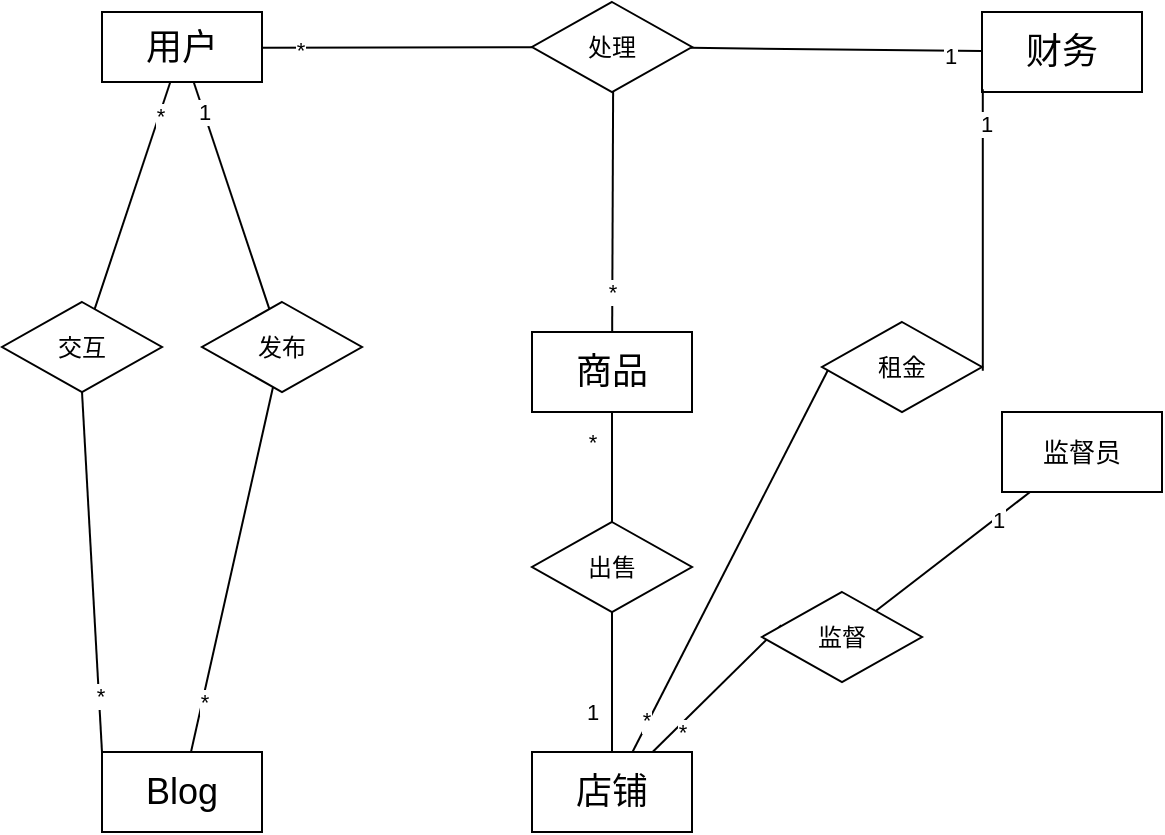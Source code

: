 <mxfile version="21.3.2" type="device" pages="14">
  <diagram name="第 1 页" id="dH-TCuJDAMvJlSwYCf8v">
    <mxGraphModel dx="1242" dy="558" grid="1" gridSize="10" guides="1" tooltips="1" connect="0" arrows="1" fold="1" page="1" pageScale="1" pageWidth="827" pageHeight="1169" math="0" shadow="0">
      <root>
        <mxCell id="0" />
        <mxCell id="1" parent="0" />
        <mxCell id="F7XQKIt3kb6jiHzrvY3y-30" style="edgeStyle=none;shape=connector;rounded=0;orthogonalLoop=1;jettySize=auto;html=1;entryX=0.12;entryY=0.369;entryDx=0;entryDy=0;entryPerimeter=0;shadow=0;labelBackgroundColor=default;strokeColor=default;strokeWidth=1;fontFamily=Helvetica;fontSize=11;fontColor=default;endArrow=none;" parent="1" source="F7H-fkYdYk7V69a1hlUU-1" target="F7H-fkYdYk7V69a1hlUU-41" edge="1">
          <mxGeometry relative="1" as="geometry" />
        </mxCell>
        <mxCell id="F7XQKIt3kb6jiHzrvY3y-37" value="*" style="edgeLabel;html=1;align=center;verticalAlign=middle;resizable=0;points=[];fontSize=11;fontFamily=Helvetica;fontColor=default;" parent="F7XQKIt3kb6jiHzrvY3y-30" vertex="1" connectable="0">
          <mxGeometry x="-0.612" y="-3" relative="1" as="geometry">
            <mxPoint as="offset" />
          </mxGeometry>
        </mxCell>
        <mxCell id="F7XQKIt3kb6jiHzrvY3y-32" style="edgeStyle=none;shape=connector;rounded=0;orthogonalLoop=1;jettySize=auto;html=1;entryX=0.063;entryY=0.444;entryDx=0;entryDy=0;entryPerimeter=0;shadow=0;labelBackgroundColor=default;strokeColor=default;strokeWidth=1;fontFamily=Helvetica;fontSize=11;fontColor=default;endArrow=none;" parent="1" source="F7H-fkYdYk7V69a1hlUU-1" target="F7H-fkYdYk7V69a1hlUU-40" edge="1">
          <mxGeometry relative="1" as="geometry" />
        </mxCell>
        <mxCell id="F7XQKIt3kb6jiHzrvY3y-36" value="*" style="edgeLabel;html=1;align=center;verticalAlign=middle;resizable=0;points=[];fontSize=11;fontFamily=Helvetica;fontColor=default;" parent="F7XQKIt3kb6jiHzrvY3y-32" vertex="1" connectable="0">
          <mxGeometry x="-0.847" y="1" relative="1" as="geometry">
            <mxPoint y="-1" as="offset" />
          </mxGeometry>
        </mxCell>
        <mxCell id="F7H-fkYdYk7V69a1hlUU-1" value="&lt;font style=&quot;font-size: 18px;&quot;&gt;店铺&lt;/font&gt;" style="rounded=0;whiteSpace=wrap;html=1;" parent="1" vertex="1">
          <mxGeometry x="405" y="625" width="80" height="40" as="geometry" />
        </mxCell>
        <mxCell id="F7XQKIt3kb6jiHzrvY3y-28" style="edgeStyle=none;shape=connector;rounded=0;orthogonalLoop=1;jettySize=auto;html=1;shadow=0;labelBackgroundColor=default;strokeColor=default;strokeWidth=1;fontFamily=Helvetica;fontSize=11;fontColor=default;endArrow=none;exitX=0.995;exitY=0.509;exitDx=0;exitDy=0;exitPerimeter=0;" parent="1" source="F7H-fkYdYk7V69a1hlUU-2" target="lmDD8vYXuQzvUTpwz4Ek-1" edge="1">
          <mxGeometry relative="1" as="geometry" />
        </mxCell>
        <mxCell id="F7XQKIt3kb6jiHzrvY3y-29" value="*" style="edgeLabel;html=1;align=center;verticalAlign=middle;resizable=0;points=[];fontSize=11;fontFamily=Helvetica;fontColor=default;" parent="F7XQKIt3kb6jiHzrvY3y-28" vertex="1" connectable="0">
          <mxGeometry x="-0.721" y="-1" relative="1" as="geometry">
            <mxPoint as="offset" />
          </mxGeometry>
        </mxCell>
        <mxCell id="F7H-fkYdYk7V69a1hlUU-2" value="&lt;font style=&quot;font-size: 18px;&quot;&gt;用户&lt;/font&gt;" style="rounded=0;whiteSpace=wrap;html=1;" parent="1" vertex="1">
          <mxGeometry x="190" y="255" width="80" height="35" as="geometry" />
        </mxCell>
        <mxCell id="F7XQKIt3kb6jiHzrvY3y-15" style="edgeStyle=none;shape=connector;rounded=0;orthogonalLoop=1;jettySize=auto;html=1;entryX=0.507;entryY=0.982;entryDx=0;entryDy=0;entryPerimeter=0;shadow=0;labelBackgroundColor=default;strokeColor=default;strokeWidth=1;fontFamily=Helvetica;fontSize=11;fontColor=default;endArrow=none;" parent="1" source="F7H-fkYdYk7V69a1hlUU-4" target="lmDD8vYXuQzvUTpwz4Ek-1" edge="1">
          <mxGeometry relative="1" as="geometry" />
        </mxCell>
        <mxCell id="F7XQKIt3kb6jiHzrvY3y-26" value="*" style="edgeLabel;html=1;align=center;verticalAlign=middle;resizable=0;points=[];fontSize=11;fontFamily=Helvetica;fontColor=default;" parent="F7XQKIt3kb6jiHzrvY3y-15" vertex="1" connectable="0">
          <mxGeometry x="-0.669" relative="1" as="geometry">
            <mxPoint as="offset" />
          </mxGeometry>
        </mxCell>
        <mxCell id="F7H-fkYdYk7V69a1hlUU-4" value="&lt;font style=&quot;font-size: 18px;&quot;&gt;商品&lt;/font&gt;" style="rounded=0;whiteSpace=wrap;html=1;" parent="1" vertex="1">
          <mxGeometry x="405" y="415" width="80" height="40" as="geometry" />
        </mxCell>
        <mxCell id="F7XQKIt3kb6jiHzrvY3y-27" style="edgeStyle=none;shape=connector;rounded=0;orthogonalLoop=1;jettySize=auto;html=1;shadow=0;labelBackgroundColor=default;strokeColor=default;strokeWidth=1;fontFamily=Helvetica;fontSize=11;fontColor=default;endArrow=none;" parent="1" source="F7H-fkYdYk7V69a1hlUU-5" target="lmDD8vYXuQzvUTpwz4Ek-1" edge="1">
          <mxGeometry relative="1" as="geometry" />
        </mxCell>
        <mxCell id="F7XQKIt3kb6jiHzrvY3y-34" value="1" style="edgeLabel;html=1;align=center;verticalAlign=middle;resizable=0;points=[];fontSize=11;fontFamily=Helvetica;fontColor=default;" parent="F7XQKIt3kb6jiHzrvY3y-27" vertex="1" connectable="0">
          <mxGeometry x="-0.783" y="2" relative="1" as="geometry">
            <mxPoint as="offset" />
          </mxGeometry>
        </mxCell>
        <mxCell id="F7H-fkYdYk7V69a1hlUU-5" value="&lt;span style=&quot;font-size: 18px;&quot;&gt;财务&lt;/span&gt;" style="rounded=0;whiteSpace=wrap;html=1;" parent="1" vertex="1">
          <mxGeometry x="630" y="255" width="80" height="40" as="geometry" />
        </mxCell>
        <mxCell id="F7H-fkYdYk7V69a1hlUU-8" value="&lt;span style=&quot;font-size: 18px;&quot;&gt;Blog&lt;/span&gt;" style="rounded=0;whiteSpace=wrap;html=1;" parent="1" vertex="1">
          <mxGeometry x="190" y="625" width="80" height="40" as="geometry" />
        </mxCell>
        <mxCell id="F7H-fkYdYk7V69a1hlUU-38" value="&lt;font style=&quot;font-size: 13px;&quot;&gt;监督员&lt;/font&gt;" style="rounded=0;whiteSpace=wrap;html=1;" parent="1" vertex="1">
          <mxGeometry x="640" y="455" width="80" height="40" as="geometry" />
        </mxCell>
        <mxCell id="F7XQKIt3kb6jiHzrvY3y-33" style="edgeStyle=none;shape=connector;rounded=0;orthogonalLoop=1;jettySize=auto;html=1;entryX=0.005;entryY=0.965;entryDx=0;entryDy=0;entryPerimeter=0;shadow=0;labelBackgroundColor=default;strokeColor=default;strokeWidth=1;fontFamily=Helvetica;fontSize=11;fontColor=default;endArrow=none;exitX=1.005;exitY=0.542;exitDx=0;exitDy=0;exitPerimeter=0;" parent="1" source="F7H-fkYdYk7V69a1hlUU-40" target="F7H-fkYdYk7V69a1hlUU-5" edge="1">
          <mxGeometry relative="1" as="geometry" />
        </mxCell>
        <mxCell id="F7XQKIt3kb6jiHzrvY3y-35" value="1" style="edgeLabel;html=1;align=center;verticalAlign=middle;resizable=0;points=[];fontSize=11;fontFamily=Helvetica;fontColor=default;" parent="F7XQKIt3kb6jiHzrvY3y-33" vertex="1" connectable="0">
          <mxGeometry x="0.756" y="-1" relative="1" as="geometry">
            <mxPoint as="offset" />
          </mxGeometry>
        </mxCell>
        <mxCell id="F7H-fkYdYk7V69a1hlUU-40" value="租金" style="rhombus;whiteSpace=wrap;html=1;" parent="1" vertex="1">
          <mxGeometry x="550" y="410" width="80" height="45" as="geometry" />
        </mxCell>
        <mxCell id="F7XQKIt3kb6jiHzrvY3y-31" style="edgeStyle=none;shape=connector;rounded=0;orthogonalLoop=1;jettySize=auto;html=1;shadow=0;labelBackgroundColor=default;strokeColor=default;strokeWidth=1;fontFamily=Helvetica;fontSize=11;fontColor=default;endArrow=none;" parent="1" source="F7H-fkYdYk7V69a1hlUU-41" target="F7H-fkYdYk7V69a1hlUU-38" edge="1">
          <mxGeometry relative="1" as="geometry" />
        </mxCell>
        <mxCell id="F7XQKIt3kb6jiHzrvY3y-38" value="1" style="edgeLabel;html=1;align=center;verticalAlign=middle;resizable=0;points=[];fontSize=11;fontFamily=Helvetica;fontColor=default;" parent="F7XQKIt3kb6jiHzrvY3y-31" vertex="1" connectable="0">
          <mxGeometry x="0.563" y="-1" relative="1" as="geometry">
            <mxPoint as="offset" />
          </mxGeometry>
        </mxCell>
        <mxCell id="F7H-fkYdYk7V69a1hlUU-41" value="监督" style="rhombus;whiteSpace=wrap;html=1;" parent="1" vertex="1">
          <mxGeometry x="520" y="545" width="80" height="45" as="geometry" />
        </mxCell>
        <mxCell id="lmDD8vYXuQzvUTpwz4Ek-1" value="处理" style="rhombus;whiteSpace=wrap;html=1;" parent="1" vertex="1">
          <mxGeometry x="405" y="250" width="80" height="45" as="geometry" />
        </mxCell>
        <mxCell id="EPV_Cddmnrd7kFQsN4Nq-8" value="*" style="text;html=1;align=center;verticalAlign=middle;resizable=0;points=[];autosize=1;strokeColor=none;fillColor=none;fontSize=11;fontFamily=Helvetica;fontColor=default;" parent="1" vertex="1">
          <mxGeometry x="420" y="455" width="30" height="30" as="geometry" />
        </mxCell>
        <mxCell id="EPV_Cddmnrd7kFQsN4Nq-9" value="1" style="text;html=1;align=center;verticalAlign=middle;resizable=0;points=[];autosize=1;strokeColor=none;fillColor=none;fontSize=11;fontFamily=Helvetica;fontColor=default;" parent="1" vertex="1">
          <mxGeometry x="420" y="590" width="30" height="30" as="geometry" />
        </mxCell>
        <mxCell id="F7XQKIt3kb6jiHzrvY3y-20" style="edgeStyle=none;shape=connector;rounded=0;orthogonalLoop=1;jettySize=auto;html=1;shadow=0;labelBackgroundColor=default;strokeColor=default;strokeWidth=1;fontFamily=Helvetica;fontSize=11;fontColor=default;endArrow=none;" parent="1" source="zcRlw6HRLg6rgHfGsfXG-1" target="F7H-fkYdYk7V69a1hlUU-2" edge="1">
          <mxGeometry relative="1" as="geometry" />
        </mxCell>
        <mxCell id="F7XQKIt3kb6jiHzrvY3y-21" value="*" style="edgeLabel;html=1;align=center;verticalAlign=middle;resizable=0;points=[];fontSize=11;fontFamily=Helvetica;fontColor=default;" parent="F7XQKIt3kb6jiHzrvY3y-20" vertex="1" connectable="0">
          <mxGeometry x="0.712" relative="1" as="geometry">
            <mxPoint as="offset" />
          </mxGeometry>
        </mxCell>
        <mxCell id="zcRlw6HRLg6rgHfGsfXG-1" value="交互" style="rhombus;whiteSpace=wrap;html=1;" parent="1" vertex="1">
          <mxGeometry x="140" y="400" width="80" height="45" as="geometry" />
        </mxCell>
        <mxCell id="gzd1dieNsL7_hHMrKUGN-1" value="" style="endArrow=none;html=1;rounded=0;shadow=0;labelBackgroundColor=default;strokeColor=default;strokeWidth=1;fontFamily=Helvetica;fontSize=11;fontColor=default;shape=connector;exitX=0;exitY=0;exitDx=0;exitDy=0;entryX=0.5;entryY=1;entryDx=0;entryDy=0;" parent="1" source="F7H-fkYdYk7V69a1hlUU-8" target="zcRlw6HRLg6rgHfGsfXG-1" edge="1">
          <mxGeometry width="50" height="50" relative="1" as="geometry">
            <mxPoint x="180" y="495" as="sourcePoint" />
            <mxPoint x="230" y="445" as="targetPoint" />
          </mxGeometry>
        </mxCell>
        <mxCell id="F7XQKIt3kb6jiHzrvY3y-17" value="*" style="edgeLabel;html=1;align=center;verticalAlign=middle;resizable=0;points=[];fontSize=11;fontFamily=Helvetica;fontColor=default;" parent="gzd1dieNsL7_hHMrKUGN-1" vertex="1" connectable="0">
          <mxGeometry x="-0.689" relative="1" as="geometry">
            <mxPoint as="offset" />
          </mxGeometry>
        </mxCell>
        <mxCell id="F7XQKIt3kb6jiHzrvY3y-6" style="edgeStyle=none;shape=connector;rounded=0;orthogonalLoop=1;jettySize=auto;html=1;shadow=0;labelBackgroundColor=default;strokeColor=default;strokeWidth=1;fontFamily=Helvetica;fontSize=11;fontColor=default;endArrow=none;" parent="1" source="F7XQKIt3kb6jiHzrvY3y-1" target="F7H-fkYdYk7V69a1hlUU-2" edge="1">
          <mxGeometry relative="1" as="geometry" />
        </mxCell>
        <mxCell id="F7XQKIt3kb6jiHzrvY3y-22" value="1" style="edgeLabel;html=1;align=center;verticalAlign=middle;resizable=0;points=[];fontSize=11;fontFamily=Helvetica;fontColor=default;" parent="F7XQKIt3kb6jiHzrvY3y-6" vertex="1" connectable="0">
          <mxGeometry x="0.735" relative="1" as="geometry">
            <mxPoint as="offset" />
          </mxGeometry>
        </mxCell>
        <mxCell id="F7XQKIt3kb6jiHzrvY3y-7" style="edgeStyle=none;shape=connector;rounded=0;orthogonalLoop=1;jettySize=auto;html=1;shadow=0;labelBackgroundColor=default;strokeColor=default;strokeWidth=1;fontFamily=Helvetica;fontSize=11;fontColor=default;endArrow=none;" parent="1" source="F7XQKIt3kb6jiHzrvY3y-1" target="F7H-fkYdYk7V69a1hlUU-8" edge="1">
          <mxGeometry relative="1" as="geometry">
            <Array as="points" />
          </mxGeometry>
        </mxCell>
        <mxCell id="F7XQKIt3kb6jiHzrvY3y-19" value="*" style="edgeLabel;html=1;align=center;verticalAlign=middle;resizable=0;points=[];fontSize=11;fontFamily=Helvetica;fontColor=default;" parent="F7XQKIt3kb6jiHzrvY3y-7" vertex="1" connectable="0">
          <mxGeometry x="0.722" y="1" relative="1" as="geometry">
            <mxPoint as="offset" />
          </mxGeometry>
        </mxCell>
        <mxCell id="F7XQKIt3kb6jiHzrvY3y-1" value="发布" style="rhombus;whiteSpace=wrap;html=1;" parent="1" vertex="1">
          <mxGeometry x="240" y="400" width="80" height="45" as="geometry" />
        </mxCell>
        <mxCell id="F7XQKIt3kb6jiHzrvY3y-9" style="edgeStyle=none;shape=connector;rounded=0;orthogonalLoop=1;jettySize=auto;html=1;shadow=0;labelBackgroundColor=default;strokeColor=default;strokeWidth=1;fontFamily=Helvetica;fontSize=11;fontColor=default;endArrow=none;" parent="1" source="F7XQKIt3kb6jiHzrvY3y-8" target="F7H-fkYdYk7V69a1hlUU-4" edge="1">
          <mxGeometry relative="1" as="geometry" />
        </mxCell>
        <mxCell id="F7XQKIt3kb6jiHzrvY3y-10" style="edgeStyle=none;shape=connector;rounded=0;orthogonalLoop=1;jettySize=auto;html=1;shadow=0;labelBackgroundColor=default;strokeColor=default;strokeWidth=1;fontFamily=Helvetica;fontSize=11;fontColor=default;endArrow=none;" parent="1" source="F7XQKIt3kb6jiHzrvY3y-8" target="F7H-fkYdYk7V69a1hlUU-1" edge="1">
          <mxGeometry relative="1" as="geometry" />
        </mxCell>
        <mxCell id="F7XQKIt3kb6jiHzrvY3y-8" value="出售" style="rhombus;whiteSpace=wrap;html=1;" parent="1" vertex="1">
          <mxGeometry x="405" y="510" width="80" height="45" as="geometry" />
        </mxCell>
      </root>
    </mxGraphModel>
  </diagram>
  <diagram id="uq9EwqqfCbzIvy7dkstU" name="商品-店铺">
    <mxGraphModel dx="1242" dy="558" grid="1" gridSize="10" guides="1" tooltips="1" connect="1" arrows="1" fold="1" page="1" pageScale="1" pageWidth="827" pageHeight="1169" math="0" shadow="0">
      <root>
        <mxCell id="0" />
        <mxCell id="1" parent="0" />
        <mxCell id="y9EjAiaMA2_kBTEsq2T5-23" style="edgeStyle=none;shape=connector;rounded=0;orthogonalLoop=1;jettySize=auto;html=1;entryX=1;entryY=0.5;entryDx=0;entryDy=0;shadow=0;labelBackgroundColor=default;strokeColor=default;strokeWidth=1;fontFamily=Helvetica;fontSize=11;fontColor=default;endArrow=none;" parent="1" source="y9EjAiaMA2_kBTEsq2T5-1" target="y9EjAiaMA2_kBTEsq2T5-18" edge="1">
          <mxGeometry relative="1" as="geometry" />
        </mxCell>
        <mxCell id="y9EjAiaMA2_kBTEsq2T5-27" style="edgeStyle=none;shape=connector;rounded=0;orthogonalLoop=1;jettySize=auto;html=1;shadow=0;labelBackgroundColor=default;strokeColor=default;strokeWidth=1;fontFamily=Helvetica;fontSize=11;fontColor=default;endArrow=none;" parent="1" source="y9EjAiaMA2_kBTEsq2T5-1" target="y9EjAiaMA2_kBTEsq2T5-7" edge="1">
          <mxGeometry relative="1" as="geometry" />
        </mxCell>
        <mxCell id="y9EjAiaMA2_kBTEsq2T5-28" style="edgeStyle=none;shape=connector;rounded=0;orthogonalLoop=1;jettySize=auto;html=1;shadow=0;labelBackgroundColor=default;strokeColor=default;strokeWidth=1;fontFamily=Helvetica;fontSize=11;fontColor=default;endArrow=none;" parent="1" source="y9EjAiaMA2_kBTEsq2T5-1" target="y9EjAiaMA2_kBTEsq2T5-17" edge="1">
          <mxGeometry relative="1" as="geometry" />
        </mxCell>
        <mxCell id="y9EjAiaMA2_kBTEsq2T5-29" style="edgeStyle=none;shape=connector;rounded=0;orthogonalLoop=1;jettySize=auto;html=1;shadow=0;labelBackgroundColor=default;strokeColor=default;strokeWidth=1;fontFamily=Helvetica;fontSize=11;fontColor=default;endArrow=none;" parent="1" source="y9EjAiaMA2_kBTEsq2T5-1" target="y9EjAiaMA2_kBTEsq2T5-19" edge="1">
          <mxGeometry relative="1" as="geometry" />
        </mxCell>
        <mxCell id="LqJJ2ZezvYllz9yNjk-Q-2" style="edgeStyle=none;shape=connector;rounded=0;orthogonalLoop=1;jettySize=auto;html=1;shadow=0;labelBackgroundColor=default;strokeColor=default;strokeWidth=1;fontFamily=Helvetica;fontSize=11;fontColor=default;endArrow=none;" parent="1" source="y9EjAiaMA2_kBTEsq2T5-1" target="LqJJ2ZezvYllz9yNjk-Q-1" edge="1">
          <mxGeometry relative="1" as="geometry" />
        </mxCell>
        <mxCell id="y9EjAiaMA2_kBTEsq2T5-1" value="商品" style="rounded=0;whiteSpace=wrap;html=1;fontSize=18;" parent="1" vertex="1">
          <mxGeometry x="200" y="120" width="80" height="40" as="geometry" />
        </mxCell>
        <mxCell id="y9EjAiaMA2_kBTEsq2T5-24" style="edgeStyle=none;shape=connector;rounded=0;orthogonalLoop=1;jettySize=auto;html=1;shadow=0;labelBackgroundColor=default;strokeColor=default;strokeWidth=1;fontFamily=Helvetica;fontSize=11;fontColor=default;endArrow=none;" parent="1" source="y9EjAiaMA2_kBTEsq2T5-2" target="y9EjAiaMA2_kBTEsq2T5-4" edge="1">
          <mxGeometry relative="1" as="geometry" />
        </mxCell>
        <mxCell id="y9EjAiaMA2_kBTEsq2T5-25" style="edgeStyle=none;shape=connector;rounded=0;orthogonalLoop=1;jettySize=auto;html=1;entryX=0;entryY=1;entryDx=0;entryDy=0;shadow=0;labelBackgroundColor=default;strokeColor=default;strokeWidth=1;fontFamily=Helvetica;fontSize=11;fontColor=default;endArrow=none;" parent="1" source="y9EjAiaMA2_kBTEsq2T5-2" target="y9EjAiaMA2_kBTEsq2T5-3" edge="1">
          <mxGeometry relative="1" as="geometry" />
        </mxCell>
        <mxCell id="y9EjAiaMA2_kBTEsq2T5-26" style="edgeStyle=none;shape=connector;rounded=0;orthogonalLoop=1;jettySize=auto;html=1;shadow=0;labelBackgroundColor=default;strokeColor=default;strokeWidth=1;fontFamily=Helvetica;fontSize=11;fontColor=default;endArrow=none;" parent="1" source="y9EjAiaMA2_kBTEsq2T5-2" target="y9EjAiaMA2_kBTEsq2T5-6" edge="1">
          <mxGeometry relative="1" as="geometry" />
        </mxCell>
        <mxCell id="Fk2dq9FGZ0A4Vm8-Vr1x-3" style="edgeStyle=none;shape=connector;rounded=0;orthogonalLoop=1;jettySize=auto;html=1;shadow=0;labelBackgroundColor=default;strokeColor=default;strokeWidth=1;fontFamily=Helvetica;fontSize=11;fontColor=default;endArrow=none;" parent="1" source="y9EjAiaMA2_kBTEsq2T5-2" target="Fk2dq9FGZ0A4Vm8-Vr1x-1" edge="1">
          <mxGeometry relative="1" as="geometry" />
        </mxCell>
        <mxCell id="Fk2dq9FGZ0A4Vm8-Vr1x-7" style="edgeStyle=none;shape=connector;rounded=0;orthogonalLoop=1;jettySize=auto;html=1;shadow=0;labelBackgroundColor=default;strokeColor=default;strokeWidth=1;fontFamily=Helvetica;fontSize=11;fontColor=default;endArrow=none;" parent="1" source="y9EjAiaMA2_kBTEsq2T5-2" target="Fk2dq9FGZ0A4Vm8-Vr1x-4" edge="1">
          <mxGeometry relative="1" as="geometry" />
        </mxCell>
        <mxCell id="y9EjAiaMA2_kBTEsq2T5-2" value="店铺" style="rounded=0;whiteSpace=wrap;html=1;fontSize=18;" parent="1" vertex="1">
          <mxGeometry x="400" y="120" width="80" height="40" as="geometry" />
        </mxCell>
        <mxCell id="y9EjAiaMA2_kBTEsq2T5-3" value="店铺号" style="ellipse;whiteSpace=wrap;html=1;fontSize=18;" parent="1" vertex="1">
          <mxGeometry x="650" y="40" width="80" height="40" as="geometry" />
        </mxCell>
        <mxCell id="y9EjAiaMA2_kBTEsq2T5-4" value="地址" style="ellipse;whiteSpace=wrap;html=1;fontSize=18;" parent="1" vertex="1">
          <mxGeometry x="670" y="115" width="80" height="40" as="geometry" />
        </mxCell>
        <mxCell id="y9EjAiaMA2_kBTEsq2T5-6" value="电话" style="ellipse;whiteSpace=wrap;html=1;fontSize=18;" parent="1" vertex="1">
          <mxGeometry x="670" y="180" width="80" height="40" as="geometry" />
        </mxCell>
        <mxCell id="y9EjAiaMA2_kBTEsq2T5-7" value="id" style="ellipse;whiteSpace=wrap;html=1;fontSize=18;" parent="1" vertex="1">
          <mxGeometry x="50" y="40" width="80" height="40" as="geometry" />
        </mxCell>
        <mxCell id="y9EjAiaMA2_kBTEsq2T5-17" value="单价" style="ellipse;whiteSpace=wrap;html=1;fontSize=18;" parent="1" vertex="1">
          <mxGeometry x="50" y="200" width="80" height="40" as="geometry" />
        </mxCell>
        <mxCell id="y9EjAiaMA2_kBTEsq2T5-18" value="名称" style="ellipse;whiteSpace=wrap;html=1;fontSize=18;" parent="1" vertex="1">
          <mxGeometry x="50" y="120" width="80" height="40" as="geometry" />
        </mxCell>
        <mxCell id="y9EjAiaMA2_kBTEsq2T5-19" value="存量" style="ellipse;whiteSpace=wrap;html=1;fontSize=18;" parent="1" vertex="1">
          <mxGeometry x="50" y="270" width="80" height="40" as="geometry" />
        </mxCell>
        <mxCell id="y9EjAiaMA2_kBTEsq2T5-20" value="" style="endArrow=none;html=1;rounded=0;exitX=1;exitY=0.5;exitDx=0;exitDy=0;entryX=0;entryY=0.5;entryDx=0;entryDy=0;" parent="1" source="y9EjAiaMA2_kBTEsq2T5-1" target="y9EjAiaMA2_kBTEsq2T5-2" edge="1">
          <mxGeometry width="50" height="50" relative="1" as="geometry">
            <mxPoint x="390" y="290" as="sourcePoint" />
            <mxPoint x="440" y="240" as="targetPoint" />
          </mxGeometry>
        </mxCell>
        <mxCell id="y9EjAiaMA2_kBTEsq2T5-30" value="*" style="text;html=1;align=center;verticalAlign=middle;resizable=0;points=[];autosize=1;strokeColor=none;fillColor=none;fontSize=11;fontFamily=Helvetica;fontColor=default;" parent="1" vertex="1">
          <mxGeometry x="275" y="115" width="30" height="30" as="geometry" />
        </mxCell>
        <mxCell id="y9EjAiaMA2_kBTEsq2T5-31" value="1" style="text;html=1;align=center;verticalAlign=middle;resizable=0;points=[];autosize=1;strokeColor=none;fillColor=none;fontSize=11;fontFamily=Helvetica;fontColor=default;" parent="1" vertex="1">
          <mxGeometry x="370" y="115" width="30" height="30" as="geometry" />
        </mxCell>
        <mxCell id="Fk2dq9FGZ0A4Vm8-Vr1x-1" value="店铺名" style="ellipse;whiteSpace=wrap;html=1;fontSize=18;" parent="1" vertex="1">
          <mxGeometry x="650" y="270" width="80" height="40" as="geometry" />
        </mxCell>
        <mxCell id="Fk2dq9FGZ0A4Vm8-Vr1x-4" value="密码" style="ellipse;whiteSpace=wrap;html=1;fontSize=18;" parent="1" vertex="1">
          <mxGeometry x="530" y="280" width="80" height="40" as="geometry" />
        </mxCell>
        <mxCell id="LqJJ2ZezvYllz9yNjk-Q-1" value="单位" style="ellipse;whiteSpace=wrap;html=1;fontSize=18;" parent="1" vertex="1">
          <mxGeometry x="50" y="330" width="80" height="40" as="geometry" />
        </mxCell>
        <mxCell id="O5ZvpmOff4VI4yN4tBjt-2" style="edgeStyle=none;shape=connector;rounded=0;orthogonalLoop=1;jettySize=auto;html=1;entryX=0.5;entryY=1;entryDx=0;entryDy=0;shadow=0;labelBackgroundColor=default;strokeColor=default;strokeWidth=1;fontFamily=Helvetica;fontSize=11;fontColor=default;endArrow=none;" parent="1" source="O5ZvpmOff4VI4yN4tBjt-1" target="y9EjAiaMA2_kBTEsq2T5-1" edge="1">
          <mxGeometry relative="1" as="geometry" />
        </mxCell>
        <mxCell id="O5ZvpmOff4VI4yN4tBjt-1" value="图片" style="ellipse;whiteSpace=wrap;html=1;fontSize=18;" parent="1" vertex="1">
          <mxGeometry x="170" y="340" width="80" height="40" as="geometry" />
        </mxCell>
      </root>
    </mxGraphModel>
  </diagram>
  <diagram id="wyeOamNRl3kQrnuv-NP3" name="店铺-监督员">
    <mxGraphModel dx="1242" dy="558" grid="1" gridSize="10" guides="1" tooltips="1" connect="1" arrows="1" fold="1" page="1" pageScale="1" pageWidth="827" pageHeight="1169" math="0" shadow="0">
      <root>
        <mxCell id="0" />
        <mxCell id="1" parent="0" />
        <mxCell id="1UJhuSEPQaUHAiq3zJxV-2" style="edgeStyle=none;shape=connector;rounded=0;orthogonalLoop=1;jettySize=auto;html=1;shadow=0;labelBackgroundColor=default;strokeColor=default;strokeWidth=1;fontFamily=Helvetica;fontSize=11;fontColor=default;endArrow=none;" parent="1" source="DjBdQ9N9b2H56n3C53ib-1" target="1UJhuSEPQaUHAiq3zJxV-1" edge="1">
          <mxGeometry relative="1" as="geometry" />
        </mxCell>
        <mxCell id="UqR_AfciFjaZII9pUc6I-2" value="*" style="edgeLabel;html=1;align=center;verticalAlign=middle;resizable=0;points=[];fontSize=11;fontFamily=Helvetica;fontColor=default;" parent="1UJhuSEPQaUHAiq3zJxV-2" vertex="1" connectable="0">
          <mxGeometry x="-0.738" y="-2" relative="1" as="geometry">
            <mxPoint as="offset" />
          </mxGeometry>
        </mxCell>
        <mxCell id="DjBdQ9N9b2H56n3C53ib-1" value="店铺" style="rounded=0;whiteSpace=wrap;html=1;fontSize=18;" parent="1" vertex="1">
          <mxGeometry x="120" y="160" width="80" height="40" as="geometry" />
        </mxCell>
        <mxCell id="nOHyRecb_bG7MT2q9wHm-5" style="edgeStyle=none;shape=connector;rounded=0;orthogonalLoop=1;jettySize=auto;html=1;entryX=0.5;entryY=1;entryDx=0;entryDy=0;shadow=0;labelBackgroundColor=default;strokeColor=default;strokeWidth=1;fontFamily=Helvetica;fontSize=11;fontColor=default;endArrow=none;" parent="1" source="p4OAVuNjoQvRjoIvnw83-1" target="nOHyRecb_bG7MT2q9wHm-1" edge="1">
          <mxGeometry relative="1" as="geometry" />
        </mxCell>
        <mxCell id="nOHyRecb_bG7MT2q9wHm-6" style="edgeStyle=none;shape=connector;rounded=0;orthogonalLoop=1;jettySize=auto;html=1;shadow=0;labelBackgroundColor=default;strokeColor=default;strokeWidth=1;fontFamily=Helvetica;fontSize=11;fontColor=default;endArrow=none;" parent="1" source="p4OAVuNjoQvRjoIvnw83-1" target="nOHyRecb_bG7MT2q9wHm-3" edge="1">
          <mxGeometry relative="1" as="geometry" />
        </mxCell>
        <mxCell id="nOHyRecb_bG7MT2q9wHm-7" style="edgeStyle=none;shape=connector;rounded=0;orthogonalLoop=1;jettySize=auto;html=1;shadow=0;labelBackgroundColor=default;strokeColor=default;strokeWidth=1;fontFamily=Helvetica;fontSize=11;fontColor=default;endArrow=none;" parent="1" source="p4OAVuNjoQvRjoIvnw83-1" target="nOHyRecb_bG7MT2q9wHm-4" edge="1">
          <mxGeometry relative="1" as="geometry" />
        </mxCell>
        <mxCell id="p4OAVuNjoQvRjoIvnw83-1" value="监督员" style="rounded=0;whiteSpace=wrap;html=1;fontSize=18;" parent="1" vertex="1">
          <mxGeometry x="560" y="160" width="80" height="40" as="geometry" />
        </mxCell>
        <mxCell id="1UJhuSEPQaUHAiq3zJxV-3" style="edgeStyle=none;shape=connector;rounded=0;orthogonalLoop=1;jettySize=auto;html=1;entryX=0;entryY=0.5;entryDx=0;entryDy=0;shadow=0;labelBackgroundColor=default;strokeColor=default;strokeWidth=1;fontFamily=Helvetica;fontSize=11;fontColor=default;endArrow=none;" parent="1" source="1UJhuSEPQaUHAiq3zJxV-1" target="p4OAVuNjoQvRjoIvnw83-1" edge="1">
          <mxGeometry relative="1" as="geometry" />
        </mxCell>
        <mxCell id="UqR_AfciFjaZII9pUc6I-1" value="1" style="edgeLabel;html=1;align=center;verticalAlign=middle;resizable=0;points=[];fontSize=11;fontFamily=Helvetica;fontColor=default;" parent="1UJhuSEPQaUHAiq3zJxV-3" vertex="1" connectable="0">
          <mxGeometry x="0.786" y="-1" relative="1" as="geometry">
            <mxPoint as="offset" />
          </mxGeometry>
        </mxCell>
        <mxCell id="nOHyRecb_bG7MT2q9wHm-9" style="edgeStyle=none;shape=connector;rounded=0;orthogonalLoop=1;jettySize=auto;html=1;shadow=0;labelBackgroundColor=default;strokeColor=default;strokeWidth=1;fontFamily=Helvetica;fontSize=11;fontColor=default;endArrow=none;" parent="1" source="1UJhuSEPQaUHAiq3zJxV-1" target="nOHyRecb_bG7MT2q9wHm-8" edge="1">
          <mxGeometry relative="1" as="geometry" />
        </mxCell>
        <mxCell id="LkPaXB94phyxQ_2LufUi-1" style="edgeStyle=none;shape=connector;rounded=0;orthogonalLoop=1;jettySize=auto;html=1;shadow=0;labelBackgroundColor=default;strokeColor=default;strokeWidth=1;fontFamily=Helvetica;fontSize=11;fontColor=default;endArrow=none;" parent="1" source="1UJhuSEPQaUHAiq3zJxV-1" target="nOHyRecb_bG7MT2q9wHm-2" edge="1">
          <mxGeometry relative="1" as="geometry" />
        </mxCell>
        <mxCell id="1UJhuSEPQaUHAiq3zJxV-1" value="监督" style="rhombus;whiteSpace=wrap;html=1;" parent="1" vertex="1">
          <mxGeometry x="320" y="160" width="80" height="45" as="geometry" />
        </mxCell>
        <mxCell id="nOHyRecb_bG7MT2q9wHm-1" value="id" style="ellipse;whiteSpace=wrap;html=1;fontSize=18;" parent="1" vertex="1">
          <mxGeometry x="650" y="70" width="80" height="40" as="geometry" />
        </mxCell>
        <mxCell id="nOHyRecb_bG7MT2q9wHm-2" value="详情" style="ellipse;whiteSpace=wrap;html=1;fontSize=18;" parent="1" vertex="1">
          <mxGeometry x="320" y="270" width="80" height="40" as="geometry" />
        </mxCell>
        <mxCell id="nOHyRecb_bG7MT2q9wHm-3" value="密码" style="ellipse;whiteSpace=wrap;html=1;fontSize=18;" parent="1" vertex="1">
          <mxGeometry x="690" y="140" width="80" height="40" as="geometry" />
        </mxCell>
        <mxCell id="nOHyRecb_bG7MT2q9wHm-4" value="职务" style="ellipse;whiteSpace=wrap;html=1;fontSize=18;" parent="1" vertex="1">
          <mxGeometry x="670" y="220" width="80" height="40" as="geometry" />
        </mxCell>
        <mxCell id="nOHyRecb_bG7MT2q9wHm-8" value="合规" style="ellipse;whiteSpace=wrap;html=1;fontSize=18;" parent="1" vertex="1">
          <mxGeometry x="320" y="60" width="80" height="40" as="geometry" />
        </mxCell>
      </root>
    </mxGraphModel>
  </diagram>
  <diagram id="F-zmTSD4rnpcV-pwzYng" name="店铺-财务">
    <mxGraphModel dx="1242" dy="558" grid="1" gridSize="10" guides="1" tooltips="1" connect="1" arrows="1" fold="1" page="1" pageScale="1" pageWidth="827" pageHeight="1169" math="0" shadow="0">
      <root>
        <mxCell id="0" />
        <mxCell id="1" parent="0" />
        <mxCell id="yLQp-KR9Cmf8Bv-j6bcO-1" value="&lt;font style=&quot;font-size: 18px;&quot;&gt;店铺&lt;/font&gt;" style="rounded=0;whiteSpace=wrap;html=1;" parent="1" vertex="1">
          <mxGeometry x="130" y="205" width="80" height="40" as="geometry" />
        </mxCell>
        <mxCell id="wzldr43hbndf1pBVawlC-11" style="edgeStyle=none;shape=connector;rounded=0;orthogonalLoop=1;jettySize=auto;html=1;entryX=0.355;entryY=0.99;entryDx=0;entryDy=0;entryPerimeter=0;shadow=0;labelBackgroundColor=default;strokeColor=default;strokeWidth=1;fontFamily=Helvetica;fontSize=11;fontColor=default;endArrow=none;" parent="1" source="yLQp-KR9Cmf8Bv-j6bcO-3" target="wzldr43hbndf1pBVawlC-1" edge="1">
          <mxGeometry relative="1" as="geometry" />
        </mxCell>
        <mxCell id="wzldr43hbndf1pBVawlC-12" style="edgeStyle=none;shape=connector;rounded=0;orthogonalLoop=1;jettySize=auto;html=1;shadow=0;labelBackgroundColor=default;strokeColor=default;strokeWidth=1;fontFamily=Helvetica;fontSize=11;fontColor=default;endArrow=none;" parent="1" source="yLQp-KR9Cmf8Bv-j6bcO-3" target="wzldr43hbndf1pBVawlC-4" edge="1">
          <mxGeometry relative="1" as="geometry" />
        </mxCell>
        <mxCell id="wzldr43hbndf1pBVawlC-13" style="edgeStyle=none;shape=connector;rounded=0;orthogonalLoop=1;jettySize=auto;html=1;shadow=0;labelBackgroundColor=default;strokeColor=default;strokeWidth=1;fontFamily=Helvetica;fontSize=11;fontColor=default;endArrow=none;" parent="1" source="yLQp-KR9Cmf8Bv-j6bcO-3" target="wzldr43hbndf1pBVawlC-5" edge="1">
          <mxGeometry relative="1" as="geometry" />
        </mxCell>
        <mxCell id="yLQp-KR9Cmf8Bv-j6bcO-3" value="&lt;span style=&quot;font-size: 18px;&quot;&gt;财务&lt;/span&gt;" style="rounded=0;whiteSpace=wrap;html=1;" parent="1" vertex="1">
          <mxGeometry x="560" y="200" width="80" height="40" as="geometry" />
        </mxCell>
        <mxCell id="yLQp-KR9Cmf8Bv-j6bcO-19" style="edgeStyle=none;shape=connector;rounded=0;orthogonalLoop=1;jettySize=auto;html=1;shadow=0;labelBackgroundColor=default;strokeColor=default;strokeWidth=1;fontFamily=Helvetica;fontSize=11;fontColor=default;endArrow=none;" parent="1" source="yLQp-KR9Cmf8Bv-j6bcO-11" target="yLQp-KR9Cmf8Bv-j6bcO-3" edge="1">
          <mxGeometry relative="1" as="geometry" />
        </mxCell>
        <mxCell id="aP0gignHyOICdJraqavC-2" value="1" style="edgeLabel;html=1;align=center;verticalAlign=middle;resizable=0;points=[];fontSize=11;fontFamily=Helvetica;fontColor=default;" parent="yLQp-KR9Cmf8Bv-j6bcO-19" vertex="1" connectable="0">
          <mxGeometry x="0.633" y="1" relative="1" as="geometry">
            <mxPoint as="offset" />
          </mxGeometry>
        </mxCell>
        <mxCell id="wzldr43hbndf1pBVawlC-8" style="edgeStyle=none;shape=connector;rounded=0;orthogonalLoop=1;jettySize=auto;html=1;shadow=0;labelBackgroundColor=default;strokeColor=default;strokeWidth=1;fontFamily=Helvetica;fontSize=11;fontColor=default;endArrow=none;" parent="1" source="yLQp-KR9Cmf8Bv-j6bcO-11" target="wzldr43hbndf1pBVawlC-7" edge="1">
          <mxGeometry relative="1" as="geometry" />
        </mxCell>
        <mxCell id="wzldr43hbndf1pBVawlC-9" style="edgeStyle=none;shape=connector;rounded=0;orthogonalLoop=1;jettySize=auto;html=1;entryX=0.5;entryY=1;entryDx=0;entryDy=0;shadow=0;labelBackgroundColor=default;strokeColor=default;strokeWidth=1;fontFamily=Helvetica;fontSize=11;fontColor=default;endArrow=none;" parent="1" source="yLQp-KR9Cmf8Bv-j6bcO-11" target="wzldr43hbndf1pBVawlC-6" edge="1">
          <mxGeometry relative="1" as="geometry" />
        </mxCell>
        <mxCell id="wzldr43hbndf1pBVawlC-10" style="edgeStyle=none;shape=connector;rounded=0;orthogonalLoop=1;jettySize=auto;html=1;entryX=0.725;entryY=0.98;entryDx=0;entryDy=0;entryPerimeter=0;shadow=0;labelBackgroundColor=default;strokeColor=default;strokeWidth=1;fontFamily=Helvetica;fontSize=11;fontColor=default;endArrow=none;" parent="1" source="yLQp-KR9Cmf8Bv-j6bcO-11" target="wzldr43hbndf1pBVawlC-3" edge="1">
          <mxGeometry relative="1" as="geometry" />
        </mxCell>
        <mxCell id="yLQp-KR9Cmf8Bv-j6bcO-11" value="租金" style="rhombus;whiteSpace=wrap;html=1;" parent="1" vertex="1">
          <mxGeometry x="360" y="200" width="80" height="45" as="geometry" />
        </mxCell>
        <mxCell id="yLQp-KR9Cmf8Bv-j6bcO-14" value="" style="endArrow=none;html=1;rounded=0;entryX=0;entryY=0.5;entryDx=0;entryDy=0;exitX=1;exitY=0.5;exitDx=0;exitDy=0;" parent="1" source="yLQp-KR9Cmf8Bv-j6bcO-1" target="yLQp-KR9Cmf8Bv-j6bcO-11" edge="1">
          <mxGeometry width="50" height="50" relative="1" as="geometry">
            <mxPoint x="365" y="310" as="sourcePoint" />
            <mxPoint x="445" y="348" as="targetPoint" />
            <Array as="points" />
          </mxGeometry>
        </mxCell>
        <mxCell id="aP0gignHyOICdJraqavC-1" value="*" style="edgeLabel;html=1;align=center;verticalAlign=middle;resizable=0;points=[];fontSize=11;fontFamily=Helvetica;fontColor=default;" parent="yLQp-KR9Cmf8Bv-j6bcO-14" vertex="1" connectable="0">
          <mxGeometry x="-0.842" y="-3" relative="1" as="geometry">
            <mxPoint as="offset" />
          </mxGeometry>
        </mxCell>
        <mxCell id="wzldr43hbndf1pBVawlC-1" value="id" style="ellipse;whiteSpace=wrap;html=1;fontSize=18;" parent="1" vertex="1">
          <mxGeometry x="640" y="130" width="80" height="40" as="geometry" />
        </mxCell>
        <mxCell id="wzldr43hbndf1pBVawlC-3" value="金额" style="ellipse;whiteSpace=wrap;html=1;fontSize=18;" parent="1" vertex="1">
          <mxGeometry x="260" y="120" width="80" height="40" as="geometry" />
        </mxCell>
        <mxCell id="wzldr43hbndf1pBVawlC-4" value="密码" style="ellipse;whiteSpace=wrap;html=1;fontSize=18;" parent="1" vertex="1">
          <mxGeometry x="680" y="200" width="80" height="40" as="geometry" />
        </mxCell>
        <mxCell id="wzldr43hbndf1pBVawlC-5" value="职务" style="ellipse;whiteSpace=wrap;html=1;fontSize=18;" parent="1" vertex="1">
          <mxGeometry x="640" y="270" width="80" height="40" as="geometry" />
        </mxCell>
        <mxCell id="wzldr43hbndf1pBVawlC-6" value="起始时间" style="ellipse;whiteSpace=wrap;html=1;fontSize=18;" parent="1" vertex="1">
          <mxGeometry x="440" y="120" width="80" height="40" as="geometry" />
        </mxCell>
        <mxCell id="wzldr43hbndf1pBVawlC-7" value="到期时间" style="ellipse;whiteSpace=wrap;html=1;fontSize=18;" parent="1" vertex="1">
          <mxGeometry x="360" y="320" width="80" height="40" as="geometry" />
        </mxCell>
      </root>
    </mxGraphModel>
  </diagram>
  <diagram id="EnlDRf2SNGist2WUY42J" name="用户-商品-财务">
    <mxGraphModel dx="1242" dy="558" grid="1" gridSize="10" guides="1" tooltips="1" connect="1" arrows="1" fold="1" page="1" pageScale="1" pageWidth="827" pageHeight="1169" math="0" shadow="0">
      <root>
        <mxCell id="0" />
        <mxCell id="1" parent="0" />
        <mxCell id="mNTFRLo9Z6R5_ZAsn_t3-2" style="edgeStyle=none;shape=connector;rounded=0;orthogonalLoop=1;jettySize=auto;html=1;shadow=0;labelBackgroundColor=default;strokeColor=default;strokeWidth=1;fontFamily=Helvetica;fontSize=11;fontColor=default;endArrow=none;startArrow=none;" parent="1" source="mNTFRLo9Z6R5_ZAsn_t3-1" edge="1">
          <mxGeometry relative="1" as="geometry">
            <mxPoint x="430" y="235" as="targetPoint" />
          </mxGeometry>
        </mxCell>
        <mxCell id="7Yh_7Q8Ke4zaibcmKPBy-1" value="&lt;font style=&quot;font-size: 18px;&quot;&gt;财务&lt;br&gt;&lt;/font&gt;" style="rounded=0;whiteSpace=wrap;html=1;" parent="1" vertex="1">
          <mxGeometry x="670" y="217.5" width="80" height="40" as="geometry" />
        </mxCell>
        <mxCell id="cPUetBHof3kzW4lW1o7r-7" style="edgeStyle=none;shape=connector;rounded=0;orthogonalLoop=1;jettySize=auto;html=1;entryX=0.5;entryY=1;entryDx=0;entryDy=0;shadow=0;labelBackgroundColor=default;strokeColor=default;strokeWidth=1;fontFamily=Helvetica;fontSize=11;fontColor=default;endArrow=none;" parent="1" source="7Yh_7Q8Ke4zaibcmKPBy-3" target="cPUetBHof3kzW4lW1o7r-4" edge="1">
          <mxGeometry relative="1" as="geometry" />
        </mxCell>
        <mxCell id="7Yh_7Q8Ke4zaibcmKPBy-3" value="&lt;font style=&quot;font-size: 18px;&quot;&gt;用户&lt;/font&gt;" style="rounded=0;whiteSpace=wrap;html=1;" parent="1" vertex="1">
          <mxGeometry x="220" y="215" width="80" height="40" as="geometry" />
        </mxCell>
        <mxCell id="mNTFRLo9Z6R5_ZAsn_t3-3" style="edgeStyle=none;shape=connector;rounded=0;orthogonalLoop=1;jettySize=auto;html=1;shadow=0;labelBackgroundColor=default;strokeColor=default;strokeWidth=1;fontFamily=Helvetica;fontSize=11;fontColor=default;endArrow=none;" parent="1" source="mNTFRLo9Z6R5_ZAsn_t3-1" target="7Yh_7Q8Ke4zaibcmKPBy-3" edge="1">
          <mxGeometry relative="1" as="geometry" />
        </mxCell>
        <mxCell id="2ZWivshAr0-29kcZaXPY-3" value="*" style="edgeLabel;html=1;align=center;verticalAlign=middle;resizable=0;points=[];fontSize=11;fontFamily=Helvetica;fontColor=default;" parent="mNTFRLo9Z6R5_ZAsn_t3-3" vertex="1" connectable="0">
          <mxGeometry x="0.707" relative="1" as="geometry">
            <mxPoint as="offset" />
          </mxGeometry>
        </mxCell>
        <mxCell id="cPUetBHof3kzW4lW1o7r-14" style="edgeStyle=none;shape=connector;rounded=0;orthogonalLoop=1;jettySize=auto;html=1;shadow=0;labelBackgroundColor=default;strokeColor=default;strokeWidth=1;fontFamily=Helvetica;fontSize=11;fontColor=default;endArrow=none;" parent="1" source="cPUetBHof3kzW4lW1o7r-1" target="7Yh_7Q8Ke4zaibcmKPBy-3" edge="1">
          <mxGeometry relative="1" as="geometry" />
        </mxCell>
        <mxCell id="cPUetBHof3kzW4lW1o7r-1" value="支付密码" style="ellipse;whiteSpace=wrap;html=1;fontSize=18;" parent="1" vertex="1">
          <mxGeometry x="70" y="300" width="80" height="40" as="geometry" />
        </mxCell>
        <mxCell id="cPUetBHof3kzW4lW1o7r-12" style="edgeStyle=none;shape=connector;rounded=0;orthogonalLoop=1;jettySize=auto;html=1;shadow=0;labelBackgroundColor=default;strokeColor=default;strokeWidth=1;fontFamily=Helvetica;fontSize=11;fontColor=default;endArrow=none;" parent="1" source="cPUetBHof3kzW4lW1o7r-2" target="7Yh_7Q8Ke4zaibcmKPBy-3" edge="1">
          <mxGeometry relative="1" as="geometry" />
        </mxCell>
        <mxCell id="cPUetBHof3kzW4lW1o7r-2" value="性别" style="ellipse;whiteSpace=wrap;html=1;fontSize=18;" parent="1" vertex="1">
          <mxGeometry x="50" y="175" width="80" height="40" as="geometry" />
        </mxCell>
        <mxCell id="cPUetBHof3kzW4lW1o7r-11" style="edgeStyle=none;shape=connector;rounded=0;orthogonalLoop=1;jettySize=auto;html=1;shadow=0;labelBackgroundColor=default;strokeColor=default;strokeWidth=1;fontFamily=Helvetica;fontSize=11;fontColor=default;endArrow=none;" parent="1" source="cPUetBHof3kzW4lW1o7r-3" target="7Yh_7Q8Ke4zaibcmKPBy-3" edge="1">
          <mxGeometry relative="1" as="geometry" />
        </mxCell>
        <mxCell id="cPUetBHof3kzW4lW1o7r-3" value="密码" style="ellipse;whiteSpace=wrap;html=1;fontSize=18;" parent="1" vertex="1">
          <mxGeometry x="80" y="120" width="80" height="40" as="geometry" />
        </mxCell>
        <mxCell id="cPUetBHof3kzW4lW1o7r-4" value="用户号" style="ellipse;whiteSpace=wrap;html=1;fontSize=18;" parent="1" vertex="1">
          <mxGeometry x="160" y="70" width="80" height="40" as="geometry" />
        </mxCell>
        <mxCell id="cPUetBHof3kzW4lW1o7r-13" style="edgeStyle=none;shape=connector;rounded=0;orthogonalLoop=1;jettySize=auto;html=1;shadow=0;labelBackgroundColor=default;strokeColor=default;strokeWidth=1;fontFamily=Helvetica;fontSize=11;fontColor=default;endArrow=none;" parent="1" source="cPUetBHof3kzW4lW1o7r-6" target="7Yh_7Q8Ke4zaibcmKPBy-3" edge="1">
          <mxGeometry relative="1" as="geometry" />
        </mxCell>
        <mxCell id="cPUetBHof3kzW4lW1o7r-6" value="银行卡" style="ellipse;whiteSpace=wrap;html=1;fontSize=18;" parent="1" vertex="1">
          <mxGeometry x="40" y="240" width="80" height="40" as="geometry" />
        </mxCell>
        <mxCell id="cPUetBHof3kzW4lW1o7r-8" value="交易时间" style="ellipse;whiteSpace=wrap;html=1;fontSize=18;" parent="1" vertex="1">
          <mxGeometry x="290" y="90" width="80" height="40" as="geometry" />
        </mxCell>
        <mxCell id="cPUetBHof3kzW4lW1o7r-18" style="edgeStyle=none;shape=connector;rounded=0;orthogonalLoop=1;jettySize=auto;html=1;shadow=0;labelBackgroundColor=default;strokeColor=default;strokeWidth=1;fontFamily=Helvetica;fontSize=11;fontColor=default;endArrow=none;" parent="1" source="cPUetBHof3kzW4lW1o7r-9" target="7Yh_7Q8Ke4zaibcmKPBy-3" edge="1">
          <mxGeometry relative="1" as="geometry" />
        </mxCell>
        <mxCell id="cPUetBHof3kzW4lW1o7r-9" value="地址" style="ellipse;whiteSpace=wrap;html=1;fontSize=18;" parent="1" vertex="1">
          <mxGeometry x="230" y="360" width="80" height="40" as="geometry" />
        </mxCell>
        <mxCell id="cPUetBHof3kzW4lW1o7r-17" style="edgeStyle=none;shape=connector;rounded=0;orthogonalLoop=1;jettySize=auto;html=1;entryX=0.25;entryY=1;entryDx=0;entryDy=0;shadow=0;labelBackgroundColor=default;strokeColor=default;strokeWidth=1;fontFamily=Helvetica;fontSize=11;fontColor=default;endArrow=none;" parent="1" source="cPUetBHof3kzW4lW1o7r-10" target="7Yh_7Q8Ke4zaibcmKPBy-3" edge="1">
          <mxGeometry relative="1" as="geometry" />
        </mxCell>
        <mxCell id="cPUetBHof3kzW4lW1o7r-10" value="电话" style="ellipse;whiteSpace=wrap;html=1;fontSize=18;" parent="1" vertex="1">
          <mxGeometry x="140" y="350" width="80" height="40" as="geometry" />
        </mxCell>
        <mxCell id="cPUetBHof3kzW4lW1o7r-19" value="" style="edgeStyle=none;shape=connector;rounded=0;orthogonalLoop=1;jettySize=auto;html=1;shadow=0;labelBackgroundColor=default;strokeColor=default;strokeWidth=1;fontFamily=Helvetica;fontSize=11;fontColor=default;endArrow=none;" parent="1" source="7Yh_7Q8Ke4zaibcmKPBy-1" target="mNTFRLo9Z6R5_ZAsn_t3-1" edge="1">
          <mxGeometry relative="1" as="geometry">
            <mxPoint x="570" y="235" as="sourcePoint" />
            <mxPoint x="430" y="235" as="targetPoint" />
          </mxGeometry>
        </mxCell>
        <mxCell id="2ZWivshAr0-29kcZaXPY-6" value="1" style="edgeLabel;html=1;align=center;verticalAlign=middle;resizable=0;points=[];fontSize=11;fontFamily=Helvetica;fontColor=default;" parent="cPUetBHof3kzW4lW1o7r-19" vertex="1" connectable="0">
          <mxGeometry x="-0.777" y="2" relative="1" as="geometry">
            <mxPoint as="offset" />
          </mxGeometry>
        </mxCell>
        <mxCell id="iUXBmXRe26SWL58Sty2Q-4" style="edgeStyle=none;shape=connector;rounded=0;orthogonalLoop=1;jettySize=auto;html=1;shadow=0;labelBackgroundColor=default;strokeColor=default;strokeWidth=1;fontFamily=Helvetica;fontSize=11;fontColor=default;endArrow=none;" parent="1" source="mNTFRLo9Z6R5_ZAsn_t3-1" target="cPUetBHof3kzW4lW1o7r-8" edge="1">
          <mxGeometry relative="1" as="geometry" />
        </mxCell>
        <mxCell id="iUXBmXRe26SWL58Sty2Q-5" style="edgeStyle=none;shape=connector;rounded=0;orthogonalLoop=1;jettySize=auto;html=1;entryX=0.5;entryY=1;entryDx=0;entryDy=0;shadow=0;labelBackgroundColor=default;strokeColor=default;strokeWidth=1;fontFamily=Helvetica;fontSize=11;fontColor=default;endArrow=none;" parent="1" source="mNTFRLo9Z6R5_ZAsn_t3-1" target="iUXBmXRe26SWL58Sty2Q-2" edge="1">
          <mxGeometry relative="1" as="geometry" />
        </mxCell>
        <mxCell id="iUXBmXRe26SWL58Sty2Q-6" style="edgeStyle=none;shape=connector;rounded=0;orthogonalLoop=1;jettySize=auto;html=1;entryX=0.355;entryY=1.02;entryDx=0;entryDy=0;entryPerimeter=0;shadow=0;labelBackgroundColor=default;strokeColor=default;strokeWidth=1;fontFamily=Helvetica;fontSize=11;fontColor=default;endArrow=none;" parent="1" source="mNTFRLo9Z6R5_ZAsn_t3-1" target="iUXBmXRe26SWL58Sty2Q-1" edge="1">
          <mxGeometry relative="1" as="geometry" />
        </mxCell>
        <mxCell id="iUXBmXRe26SWL58Sty2Q-7" style="edgeStyle=none;shape=connector;rounded=0;orthogonalLoop=1;jettySize=auto;html=1;shadow=0;labelBackgroundColor=default;strokeColor=default;strokeWidth=1;fontFamily=Helvetica;fontSize=11;fontColor=default;endArrow=none;" parent="1" source="mNTFRLo9Z6R5_ZAsn_t3-1" target="iUXBmXRe26SWL58Sty2Q-3" edge="1">
          <mxGeometry relative="1" as="geometry" />
        </mxCell>
        <mxCell id="2ZWivshAr0-29kcZaXPY-2" style="edgeStyle=none;shape=connector;rounded=0;orthogonalLoop=1;jettySize=auto;html=1;shadow=0;labelBackgroundColor=default;strokeColor=default;strokeWidth=1;fontFamily=Helvetica;fontSize=11;fontColor=default;endArrow=none;" parent="1" source="mNTFRLo9Z6R5_ZAsn_t3-1" target="2ZWivshAr0-29kcZaXPY-1" edge="1">
          <mxGeometry relative="1" as="geometry" />
        </mxCell>
        <mxCell id="2ZWivshAr0-29kcZaXPY-5" value="*" style="edgeLabel;html=1;align=center;verticalAlign=middle;resizable=0;points=[];fontSize=11;fontFamily=Helvetica;fontColor=default;" parent="2ZWivshAr0-29kcZaXPY-2" vertex="1" connectable="0">
          <mxGeometry x="0.651" relative="1" as="geometry">
            <mxPoint as="offset" />
          </mxGeometry>
        </mxCell>
        <mxCell id="mNTFRLo9Z6R5_ZAsn_t3-1" value="订单" style="rhombus;whiteSpace=wrap;html=1;" parent="1" vertex="1">
          <mxGeometry x="400" y="215" width="80" height="45" as="geometry" />
        </mxCell>
        <mxCell id="iUXBmXRe26SWL58Sty2Q-1" value="数量" style="ellipse;whiteSpace=wrap;html=1;fontSize=18;" parent="1" vertex="1">
          <mxGeometry x="480" y="60" width="80" height="40" as="geometry" />
        </mxCell>
        <mxCell id="iUXBmXRe26SWL58Sty2Q-2" value="id" style="ellipse;whiteSpace=wrap;html=1;fontSize=18;" parent="1" vertex="1">
          <mxGeometry x="380" y="40" width="80" height="40" as="geometry" />
        </mxCell>
        <mxCell id="iUXBmXRe26SWL58Sty2Q-3" value="完成状态" style="ellipse;whiteSpace=wrap;html=1;fontSize=18;" parent="1" vertex="1">
          <mxGeometry x="550" y="110" width="80" height="40" as="geometry" />
        </mxCell>
        <mxCell id="2ZWivshAr0-29kcZaXPY-1" value="&lt;font style=&quot;font-size: 18px;&quot;&gt;商品&lt;br&gt;&lt;/font&gt;" style="rounded=0;whiteSpace=wrap;html=1;" parent="1" vertex="1">
          <mxGeometry x="400" y="370" width="80" height="40" as="geometry" />
        </mxCell>
      </root>
    </mxGraphModel>
  </diagram>
  <diagram id="LfxT0cR_3rsXAGvxD0Nq" name="用户-Blog">
    <mxGraphModel dx="1242" dy="558" grid="1" gridSize="10" guides="1" tooltips="1" connect="1" arrows="1" fold="1" page="1" pageScale="1" pageWidth="827" pageHeight="1169" math="0" shadow="0">
      <root>
        <mxCell id="0" />
        <mxCell id="1" parent="0" />
        <mxCell id="CwiGpecJgmnTgxKZu_X6-6" style="edgeStyle=none;shape=connector;rounded=0;orthogonalLoop=1;jettySize=auto;html=1;entryX=0;entryY=0.5;entryDx=0;entryDy=0;shadow=0;labelBackgroundColor=default;strokeColor=default;strokeWidth=1;fontFamily=Helvetica;fontSize=11;fontColor=default;endArrow=none;" parent="1" source="CwiGpecJgmnTgxKZu_X6-1" target="CwiGpecJgmnTgxKZu_X6-2" edge="1">
          <mxGeometry relative="1" as="geometry">
            <Array as="points">
              <mxPoint x="360" y="120" />
            </Array>
          </mxGeometry>
        </mxCell>
        <mxCell id="f4jbqDFoHVg-5zAh6jf--1" value="1" style="edgeLabel;html=1;align=center;verticalAlign=middle;resizable=0;points=[];fontSize=11;fontFamily=Helvetica;fontColor=default;" parent="CwiGpecJgmnTgxKZu_X6-6" vertex="1" connectable="0">
          <mxGeometry x="-0.889" relative="1" as="geometry">
            <mxPoint as="offset" />
          </mxGeometry>
        </mxCell>
        <mxCell id="f4jbqDFoHVg-5zAh6jf--2" value="*" style="edgeLabel;html=1;align=center;verticalAlign=middle;resizable=0;points=[];fontSize=11;fontFamily=Helvetica;fontColor=default;" parent="CwiGpecJgmnTgxKZu_X6-6" vertex="1" connectable="0">
          <mxGeometry x="0.781" y="-1" relative="1" as="geometry">
            <mxPoint as="offset" />
          </mxGeometry>
        </mxCell>
        <mxCell id="TUcp5ewXi4JukeTIOgCI-2" style="edgeStyle=none;shape=connector;rounded=0;orthogonalLoop=1;jettySize=auto;html=1;entryX=0;entryY=0.5;entryDx=0;entryDy=0;shadow=0;labelBackgroundColor=default;strokeColor=default;strokeWidth=1;fontFamily=Helvetica;fontSize=11;fontColor=default;endArrow=none;" parent="1" source="CwiGpecJgmnTgxKZu_X6-1" target="TUcp5ewXi4JukeTIOgCI-1" edge="1">
          <mxGeometry relative="1" as="geometry" />
        </mxCell>
        <mxCell id="f4jbqDFoHVg-5zAh6jf--5" value="*" style="edgeLabel;html=1;align=center;verticalAlign=middle;resizable=0;points=[];fontSize=11;fontFamily=Helvetica;fontColor=default;" parent="TUcp5ewXi4JukeTIOgCI-2" vertex="1" connectable="0">
          <mxGeometry x="-0.613" relative="1" as="geometry">
            <mxPoint as="offset" />
          </mxGeometry>
        </mxCell>
        <mxCell id="CwiGpecJgmnTgxKZu_X6-1" value="&lt;font style=&quot;font-size: 18px;&quot;&gt;用户&lt;/font&gt;" style="rounded=0;whiteSpace=wrap;html=1;" parent="1" vertex="1">
          <mxGeometry x="150" y="170" width="80" height="35" as="geometry" />
        </mxCell>
        <mxCell id="TUcp5ewXi4JukeTIOgCI-3" style="edgeStyle=none;shape=connector;rounded=0;orthogonalLoop=1;jettySize=auto;html=1;entryX=0.905;entryY=0.622;entryDx=0;entryDy=0;entryPerimeter=0;shadow=0;labelBackgroundColor=default;strokeColor=default;strokeWidth=1;fontFamily=Helvetica;fontSize=11;fontColor=default;endArrow=none;" parent="1" source="CwiGpecJgmnTgxKZu_X6-2" target="TUcp5ewXi4JukeTIOgCI-1" edge="1">
          <mxGeometry relative="1" as="geometry" />
        </mxCell>
        <mxCell id="f4jbqDFoHVg-5zAh6jf--4" value="*" style="edgeLabel;html=1;align=center;verticalAlign=middle;resizable=0;points=[];fontSize=11;fontFamily=Helvetica;fontColor=default;" parent="TUcp5ewXi4JukeTIOgCI-3" vertex="1" connectable="0">
          <mxGeometry x="-0.571" y="-1" relative="1" as="geometry">
            <mxPoint as="offset" />
          </mxGeometry>
        </mxCell>
        <mxCell id="MCLCMWRXg0JIPI0Xk1zJ-9" style="edgeStyle=none;shape=connector;rounded=0;orthogonalLoop=1;jettySize=auto;html=1;shadow=0;labelBackgroundColor=default;strokeColor=default;strokeWidth=1;fontFamily=Helvetica;fontSize=11;fontColor=default;endArrow=none;" parent="1" source="CwiGpecJgmnTgxKZu_X6-2" target="Jl8VPPPLjUagztyon5DQ-2" edge="1">
          <mxGeometry relative="1" as="geometry" />
        </mxCell>
        <mxCell id="MCLCMWRXg0JIPI0Xk1zJ-10" style="edgeStyle=none;shape=connector;rounded=0;orthogonalLoop=1;jettySize=auto;html=1;entryX=0;entryY=1;entryDx=0;entryDy=0;shadow=0;labelBackgroundColor=default;strokeColor=default;strokeWidth=1;fontFamily=Helvetica;fontSize=11;fontColor=default;endArrow=none;" parent="1" source="CwiGpecJgmnTgxKZu_X6-2" target="Jl8VPPPLjUagztyon5DQ-3" edge="1">
          <mxGeometry relative="1" as="geometry" />
        </mxCell>
        <mxCell id="MCLCMWRXg0JIPI0Xk1zJ-11" style="edgeStyle=none;shape=connector;rounded=0;orthogonalLoop=1;jettySize=auto;html=1;shadow=0;labelBackgroundColor=default;strokeColor=default;strokeWidth=1;fontFamily=Helvetica;fontSize=11;fontColor=default;endArrow=none;" parent="1" source="CwiGpecJgmnTgxKZu_X6-2" target="Jl8VPPPLjUagztyon5DQ-4" edge="1">
          <mxGeometry relative="1" as="geometry" />
        </mxCell>
        <mxCell id="MCLCMWRXg0JIPI0Xk1zJ-12" style="edgeStyle=none;shape=connector;rounded=0;orthogonalLoop=1;jettySize=auto;html=1;entryX=0;entryY=0;entryDx=0;entryDy=0;shadow=0;labelBackgroundColor=default;strokeColor=default;strokeWidth=1;fontFamily=Helvetica;fontSize=11;fontColor=default;endArrow=none;" parent="1" source="CwiGpecJgmnTgxKZu_X6-2" target="Jl8VPPPLjUagztyon5DQ-5" edge="1">
          <mxGeometry relative="1" as="geometry" />
        </mxCell>
        <mxCell id="CwiGpecJgmnTgxKZu_X6-2" value="&lt;span style=&quot;font-size: 18px;&quot;&gt;Blog&lt;/span&gt;" style="rounded=0;whiteSpace=wrap;html=1;" parent="1" vertex="1">
          <mxGeometry x="470" y="170" width="80" height="40" as="geometry" />
        </mxCell>
        <mxCell id="Jl8VPPPLjUagztyon5DQ-2" value="id" style="ellipse;whiteSpace=wrap;html=1;fontSize=18;" parent="1" vertex="1">
          <mxGeometry x="490" y="70" width="80" height="40" as="geometry" />
        </mxCell>
        <mxCell id="Jl8VPPPLjUagztyon5DQ-3" value="发布时间" style="ellipse;whiteSpace=wrap;html=1;fontSize=18;" parent="1" vertex="1">
          <mxGeometry x="590" y="110" width="80" height="40" as="geometry" />
        </mxCell>
        <mxCell id="Jl8VPPPLjUagztyon5DQ-4" value="文字内容" style="ellipse;whiteSpace=wrap;html=1;fontSize=18;" parent="1" vertex="1">
          <mxGeometry x="640" y="175" width="80" height="40" as="geometry" />
        </mxCell>
        <mxCell id="Jl8VPPPLjUagztyon5DQ-5" value="图片地址" style="ellipse;whiteSpace=wrap;html=1;fontSize=18;" parent="1" vertex="1">
          <mxGeometry x="610" y="240" width="80" height="40" as="geometry" />
        </mxCell>
        <mxCell id="MCLCMWRXg0JIPI0Xk1zJ-7" style="edgeStyle=none;shape=connector;rounded=0;orthogonalLoop=1;jettySize=auto;html=1;entryX=0.38;entryY=0.05;entryDx=0;entryDy=0;entryPerimeter=0;shadow=0;labelBackgroundColor=default;strokeColor=default;strokeWidth=1;fontFamily=Helvetica;fontSize=11;fontColor=default;endArrow=none;" parent="1" source="TUcp5ewXi4JukeTIOgCI-1" target="MCLCMWRXg0JIPI0Xk1zJ-2" edge="1">
          <mxGeometry relative="1" as="geometry" />
        </mxCell>
        <mxCell id="TUcp5ewXi4JukeTIOgCI-1" value="交互" style="rhombus;whiteSpace=wrap;html=1;" parent="1" vertex="1">
          <mxGeometry x="320" y="240" width="80" height="45" as="geometry" />
        </mxCell>
        <mxCell id="MCLCMWRXg0JIPI0Xk1zJ-2" value="like" style="ellipse;whiteSpace=wrap;html=1;fontSize=18;" parent="1" vertex="1">
          <mxGeometry x="219" y="330" width="80" height="40" as="geometry" />
        </mxCell>
        <mxCell id="i2a0kQUWZgLOLCxxDOsq-10" value="评论" style="ellipse;whiteSpace=wrap;html=1;fontSize=18;" parent="1" vertex="1">
          <mxGeometry x="460" y="330" width="80" height="40" as="geometry" />
        </mxCell>
        <mxCell id="us4jnm1T9ie_7Dld1mN9-1" value="发布" style="rhombus;whiteSpace=wrap;html=1;" parent="1" vertex="1">
          <mxGeometry x="320" y="80" width="80" height="45" as="geometry" />
        </mxCell>
        <mxCell id="us4jnm1T9ie_7Dld1mN9-3" value="" style="endArrow=none;html=1;rounded=0;exitX=1;exitY=1;exitDx=0;exitDy=0;entryX=0.5;entryY=0;entryDx=0;entryDy=0;" parent="1" source="TUcp5ewXi4JukeTIOgCI-1" target="i2a0kQUWZgLOLCxxDOsq-10" edge="1">
          <mxGeometry width="50" height="50" relative="1" as="geometry">
            <mxPoint x="390" y="320" as="sourcePoint" />
            <mxPoint x="440" y="270" as="targetPoint" />
          </mxGeometry>
        </mxCell>
        <mxCell id="us4jnm1T9ie_7Dld1mN9-5" value="创建时间" style="ellipse;whiteSpace=wrap;html=1;fontSize=18;" parent="1" vertex="1">
          <mxGeometry x="320" y="380" width="80" height="40" as="geometry" />
        </mxCell>
        <mxCell id="us4jnm1T9ie_7Dld1mN9-6" value="" style="endArrow=none;html=1;rounded=0;exitX=0.5;exitY=1;exitDx=0;exitDy=0;entryX=0.5;entryY=0;entryDx=0;entryDy=0;" parent="1" source="TUcp5ewXi4JukeTIOgCI-1" target="us4jnm1T9ie_7Dld1mN9-5" edge="1">
          <mxGeometry width="50" height="50" relative="1" as="geometry">
            <mxPoint x="390" y="320" as="sourcePoint" />
            <mxPoint x="440" y="270" as="targetPoint" />
          </mxGeometry>
        </mxCell>
      </root>
    </mxGraphModel>
  </diagram>
  <diagram id="PCK4YnS9tIlyMIn22Uz4" name="层次图">
    <mxGraphModel dx="1242" dy="558" grid="1" gridSize="10" guides="1" tooltips="1" connect="1" arrows="1" fold="1" page="1" pageScale="1" pageWidth="827" pageHeight="1169" math="0" shadow="0">
      <root>
        <mxCell id="0" />
        <mxCell id="1" parent="0" />
        <mxCell id="RviY35fnHWDxS3SKePqp-5" style="edgeStyle=none;shape=connector;rounded=0;orthogonalLoop=1;jettySize=auto;html=1;entryX=0.75;entryY=0;entryDx=0;entryDy=0;shadow=0;labelBackgroundColor=default;strokeColor=default;strokeWidth=1;fontFamily=Helvetica;fontSize=11;fontColor=default;endArrow=none;" parent="1" source="RviY35fnHWDxS3SKePqp-1" target="RviY35fnHWDxS3SKePqp-4" edge="1">
          <mxGeometry relative="1" as="geometry" />
        </mxCell>
        <mxCell id="RviY35fnHWDxS3SKePqp-6" style="edgeStyle=none;shape=connector;rounded=0;orthogonalLoop=1;jettySize=auto;html=1;shadow=0;labelBackgroundColor=default;strokeColor=default;strokeWidth=1;fontFamily=Helvetica;fontSize=11;fontColor=default;endArrow=none;" parent="1" source="RviY35fnHWDxS3SKePqp-1" target="RviY35fnHWDxS3SKePqp-3" edge="1">
          <mxGeometry relative="1" as="geometry" />
        </mxCell>
        <mxCell id="RviY35fnHWDxS3SKePqp-7" style="edgeStyle=none;shape=connector;rounded=0;orthogonalLoop=1;jettySize=auto;html=1;entryX=0.75;entryY=0;entryDx=0;entryDy=0;shadow=0;labelBackgroundColor=default;strokeColor=default;strokeWidth=1;fontFamily=Helvetica;fontSize=11;fontColor=default;endArrow=none;" parent="1" source="RviY35fnHWDxS3SKePqp-1" target="RviY35fnHWDxS3SKePqp-2" edge="1">
          <mxGeometry relative="1" as="geometry" />
        </mxCell>
        <mxCell id="RviY35fnHWDxS3SKePqp-1" value="&lt;font style=&quot;font-size: 18px;&quot;&gt;PetHub&lt;/font&gt;" style="rounded=0;whiteSpace=wrap;html=1;fontFamily=Helvetica;fontSize=11;fontColor=default;" parent="1" vertex="1">
          <mxGeometry x="350" y="70" width="80" height="40" as="geometry" />
        </mxCell>
        <mxCell id="APy_SHdfg0Z6wE2AjyXl-14" style="edgeStyle=none;shape=connector;rounded=0;orthogonalLoop=1;jettySize=auto;html=1;entryX=0;entryY=0.25;entryDx=0;entryDy=0;shadow=0;labelBackgroundColor=default;strokeColor=default;strokeWidth=1;fontFamily=Helvetica;fontSize=11;fontColor=default;endArrow=none;" parent="1" source="RviY35fnHWDxS3SKePqp-2" target="APy_SHdfg0Z6wE2AjyXl-4" edge="1">
          <mxGeometry relative="1" as="geometry" />
        </mxCell>
        <mxCell id="APy_SHdfg0Z6wE2AjyXl-15" style="edgeStyle=none;shape=connector;rounded=0;orthogonalLoop=1;jettySize=auto;html=1;entryX=0;entryY=0.25;entryDx=0;entryDy=0;shadow=0;labelBackgroundColor=default;strokeColor=default;strokeWidth=1;fontFamily=Helvetica;fontSize=11;fontColor=default;endArrow=none;" parent="1" source="RviY35fnHWDxS3SKePqp-2" target="APy_SHdfg0Z6wE2AjyXl-10" edge="1">
          <mxGeometry relative="1" as="geometry" />
        </mxCell>
        <mxCell id="APy_SHdfg0Z6wE2AjyXl-16" style="edgeStyle=none;shape=connector;rounded=0;orthogonalLoop=1;jettySize=auto;html=1;shadow=0;labelBackgroundColor=default;strokeColor=default;strokeWidth=1;fontFamily=Helvetica;fontSize=11;fontColor=default;endArrow=none;" parent="1" source="RviY35fnHWDxS3SKePqp-2" target="APy_SHdfg0Z6wE2AjyXl-11" edge="1">
          <mxGeometry relative="1" as="geometry" />
        </mxCell>
        <mxCell id="APy_SHdfg0Z6wE2AjyXl-17" style="edgeStyle=none;shape=connector;rounded=0;orthogonalLoop=1;jettySize=auto;html=1;entryX=0;entryY=0.5;entryDx=0;entryDy=0;shadow=0;labelBackgroundColor=default;strokeColor=default;strokeWidth=1;fontFamily=Helvetica;fontSize=11;fontColor=default;endArrow=none;" parent="1" source="RviY35fnHWDxS3SKePqp-2" target="APy_SHdfg0Z6wE2AjyXl-3" edge="1">
          <mxGeometry relative="1" as="geometry" />
        </mxCell>
        <mxCell id="RviY35fnHWDxS3SKePqp-2" value="&lt;font style=&quot;font-size: 18px;&quot;&gt;后台管理&lt;/font&gt;" style="rounded=0;whiteSpace=wrap;html=1;fontFamily=Helvetica;fontSize=11;fontColor=default;" parent="1" vertex="1">
          <mxGeometry x="610" y="170" width="80" height="40" as="geometry" />
        </mxCell>
        <mxCell id="APy_SHdfg0Z6wE2AjyXl-12" style="edgeStyle=none;shape=connector;rounded=0;orthogonalLoop=1;jettySize=auto;html=1;entryX=0;entryY=0.25;entryDx=0;entryDy=0;shadow=0;labelBackgroundColor=default;strokeColor=default;strokeWidth=1;fontFamily=Helvetica;fontSize=11;fontColor=default;endArrow=none;" parent="1" source="RviY35fnHWDxS3SKePqp-3" target="APy_SHdfg0Z6wE2AjyXl-1" edge="1">
          <mxGeometry relative="1" as="geometry" />
        </mxCell>
        <mxCell id="APy_SHdfg0Z6wE2AjyXl-13" style="edgeStyle=none;shape=connector;rounded=0;orthogonalLoop=1;jettySize=auto;html=1;entryX=0;entryY=0.75;entryDx=0;entryDy=0;shadow=0;labelBackgroundColor=default;strokeColor=default;strokeWidth=1;fontFamily=Helvetica;fontSize=11;fontColor=default;endArrow=none;" parent="1" source="RviY35fnHWDxS3SKePqp-3" target="APy_SHdfg0Z6wE2AjyXl-2" edge="1">
          <mxGeometry relative="1" as="geometry" />
        </mxCell>
        <mxCell id="RviY35fnHWDxS3SKePqp-3" value="&lt;font style=&quot;font-size: 18px;&quot;&gt;店铺&lt;/font&gt;" style="rounded=0;whiteSpace=wrap;html=1;fontFamily=Helvetica;fontSize=11;fontColor=default;" parent="1" vertex="1">
          <mxGeometry x="350" y="170" width="80" height="40" as="geometry" />
        </mxCell>
        <mxCell id="APy_SHdfg0Z6wE2AjyXl-5" style="edgeStyle=none;shape=connector;rounded=0;orthogonalLoop=1;jettySize=auto;html=1;entryX=0;entryY=0.25;entryDx=0;entryDy=0;shadow=0;labelBackgroundColor=default;strokeColor=default;strokeWidth=1;fontFamily=Helvetica;fontSize=11;fontColor=default;endArrow=none;" parent="1" source="RviY35fnHWDxS3SKePqp-4" target="RviY35fnHWDxS3SKePqp-8" edge="1">
          <mxGeometry relative="1" as="geometry" />
        </mxCell>
        <mxCell id="APy_SHdfg0Z6wE2AjyXl-6" style="edgeStyle=none;shape=connector;rounded=0;orthogonalLoop=1;jettySize=auto;html=1;entryX=0;entryY=0.25;entryDx=0;entryDy=0;shadow=0;labelBackgroundColor=default;strokeColor=default;strokeWidth=1;fontFamily=Helvetica;fontSize=11;fontColor=default;endArrow=none;" parent="1" source="RviY35fnHWDxS3SKePqp-4" target="RviY35fnHWDxS3SKePqp-9" edge="1">
          <mxGeometry relative="1" as="geometry" />
        </mxCell>
        <mxCell id="APy_SHdfg0Z6wE2AjyXl-7" style="edgeStyle=none;shape=connector;rounded=0;orthogonalLoop=1;jettySize=auto;html=1;entryX=0;entryY=0.5;entryDx=0;entryDy=0;shadow=0;labelBackgroundColor=default;strokeColor=default;strokeWidth=1;fontFamily=Helvetica;fontSize=11;fontColor=default;endArrow=none;" parent="1" source="RviY35fnHWDxS3SKePqp-4" target="RviY35fnHWDxS3SKePqp-10" edge="1">
          <mxGeometry relative="1" as="geometry" />
        </mxCell>
        <mxCell id="APy_SHdfg0Z6wE2AjyXl-8" style="edgeStyle=none;shape=connector;rounded=0;orthogonalLoop=1;jettySize=auto;html=1;entryX=0;entryY=0.75;entryDx=0;entryDy=0;shadow=0;labelBackgroundColor=default;strokeColor=default;strokeWidth=1;fontFamily=Helvetica;fontSize=11;fontColor=default;endArrow=none;" parent="1" target="RviY35fnHWDxS3SKePqp-11" edge="1">
          <mxGeometry relative="1" as="geometry">
            <mxPoint x="190" y="200" as="sourcePoint" />
          </mxGeometry>
        </mxCell>
        <mxCell id="APy_SHdfg0Z6wE2AjyXl-9" style="edgeStyle=none;shape=connector;rounded=0;orthogonalLoop=1;jettySize=auto;html=1;entryX=0;entryY=0.5;entryDx=0;entryDy=0;shadow=0;labelBackgroundColor=default;strokeColor=default;strokeWidth=1;fontFamily=Helvetica;fontSize=11;fontColor=default;endArrow=none;" parent="1" source="RviY35fnHWDxS3SKePqp-4" target="RviY35fnHWDxS3SKePqp-12" edge="1">
          <mxGeometry relative="1" as="geometry" />
        </mxCell>
        <mxCell id="RviY35fnHWDxS3SKePqp-4" value="&lt;span style=&quot;font-size: 18px;&quot;&gt;用户&lt;/span&gt;" style="rounded=0;whiteSpace=wrap;html=1;fontFamily=Helvetica;fontSize=11;fontColor=default;" parent="1" vertex="1">
          <mxGeometry x="130" y="180" width="80" height="30" as="geometry" />
        </mxCell>
        <mxCell id="RviY35fnHWDxS3SKePqp-8" value="注册" style="rounded=0;whiteSpace=wrap;html=1;fontFamily=Helvetica;fontSize=11;fontColor=default;flipV=0;flipH=1;direction=south;" parent="1" vertex="1">
          <mxGeometry x="40" y="260" width="40" height="120" as="geometry" />
        </mxCell>
        <mxCell id="RviY35fnHWDxS3SKePqp-9" value="登录" style="rounded=0;whiteSpace=wrap;html=1;fontFamily=Helvetica;fontSize=11;fontColor=default;flipV=0;flipH=1;direction=south;align=center;" parent="1" vertex="1">
          <mxGeometry x="90" y="260" width="40" height="120" as="geometry" />
        </mxCell>
        <mxCell id="RviY35fnHWDxS3SKePqp-10" value="Blog管理" style="rounded=0;whiteSpace=wrap;html=1;fontFamily=Helvetica;fontSize=11;fontColor=default;flipV=0;flipH=1;direction=south;" parent="1" vertex="1">
          <mxGeometry x="140" y="260" width="40" height="120" as="geometry" />
        </mxCell>
        <mxCell id="RviY35fnHWDxS3SKePqp-11" value="购物" style="rounded=0;whiteSpace=wrap;html=1;fontFamily=Helvetica;fontSize=11;fontColor=default;flipV=0;flipH=1;direction=south;" parent="1" vertex="1">
          <mxGeometry x="190" y="260" width="40" height="120" as="geometry" />
        </mxCell>
        <mxCell id="RviY35fnHWDxS3SKePqp-12" value="用户评论" style="rounded=0;whiteSpace=wrap;html=1;fontFamily=Helvetica;fontSize=11;fontColor=default;flipV=0;flipH=1;direction=south;" parent="1" vertex="1">
          <mxGeometry x="240" y="260" width="40" height="120" as="geometry" />
        </mxCell>
        <mxCell id="APy_SHdfg0Z6wE2AjyXl-1" value="出售商品" style="rounded=0;whiteSpace=wrap;html=1;fontFamily=Helvetica;fontSize=11;fontColor=default;flipV=0;flipH=1;direction=south;" parent="1" vertex="1">
          <mxGeometry x="340" y="260" width="40" height="120" as="geometry" />
        </mxCell>
        <mxCell id="APy_SHdfg0Z6wE2AjyXl-2" value="店铺信息更改" style="rounded=0;whiteSpace=wrap;html=1;fontFamily=Helvetica;fontSize=11;fontColor=default;flipV=0;flipH=1;direction=south;" parent="1" vertex="1">
          <mxGeometry x="400" y="260" width="40" height="120" as="geometry" />
        </mxCell>
        <mxCell id="APy_SHdfg0Z6wE2AjyXl-3" value="审核订单" style="rounded=0;whiteSpace=wrap;html=1;fontFamily=Helvetica;fontSize=11;fontColor=default;flipV=0;flipH=1;direction=south;" parent="1" vertex="1">
          <mxGeometry x="705" y="260" width="40" height="120" as="geometry" />
        </mxCell>
        <mxCell id="APy_SHdfg0Z6wE2AjyXl-4" value="财务管理" style="rounded=0;whiteSpace=wrap;html=1;fontFamily=Helvetica;fontSize=11;fontColor=default;flipV=0;flipH=1;direction=south;" parent="1" vertex="1">
          <mxGeometry x="555" y="260" width="40" height="120" as="geometry" />
        </mxCell>
        <mxCell id="APy_SHdfg0Z6wE2AjyXl-10" value="用户管理" style="rounded=0;whiteSpace=wrap;html=1;fontFamily=Helvetica;fontSize=11;fontColor=default;flipV=0;flipH=1;direction=south;" parent="1" vertex="1">
          <mxGeometry x="605" y="260" width="40" height="120" as="geometry" />
        </mxCell>
        <mxCell id="APy_SHdfg0Z6wE2AjyXl-11" value="店铺管理" style="rounded=0;whiteSpace=wrap;html=1;fontFamily=Helvetica;fontSize=11;fontColor=default;flipV=0;flipH=1;direction=south;" parent="1" vertex="1">
          <mxGeometry x="655" y="260" width="40" height="120" as="geometry" />
        </mxCell>
      </root>
    </mxGraphModel>
  </diagram>
  <diagram id="lkjnPsBg3Z-ReW8LrCDu" name="数据流图顶层">
    <mxGraphModel dx="1242" dy="558" grid="1" gridSize="10" guides="1" tooltips="1" connect="1" arrows="1" fold="1" page="1" pageScale="1" pageWidth="827" pageHeight="1169" math="0" shadow="0">
      <root>
        <mxCell id="0" />
        <mxCell id="1" parent="0" />
        <mxCell id="J5eDT0Sje4U7l3XD9b2f-2" value="&lt;span style=&quot;font-size: 18px;&quot;&gt;用户&lt;/span&gt;" style="rounded=0;whiteSpace=wrap;html=1;" parent="1" vertex="1">
          <mxGeometry x="137" y="355" width="80" height="40" as="geometry" />
        </mxCell>
        <mxCell id="J5eDT0Sje4U7l3XD9b2f-4" value="&lt;span style=&quot;font-size: 18px;&quot;&gt;店铺&lt;/span&gt;" style="rounded=0;whiteSpace=wrap;html=1;" parent="1" vertex="1">
          <mxGeometry x="747" y="355" width="80" height="40" as="geometry" />
        </mxCell>
        <mxCell id="RyFy988MylS-Nm6aOxYP-1" style="edgeStyle=none;shape=connector;rounded=0;orthogonalLoop=1;jettySize=auto;html=1;shadow=0;labelBackgroundColor=default;strokeColor=default;strokeWidth=1;fontFamily=Helvetica;fontSize=11;fontColor=default;endArrow=classic;entryX=0.75;entryY=1;entryDx=0;entryDy=0;" parent="1" target="tgrbnnQ1qzN7SXXe5gTy-1" edge="1">
          <mxGeometry relative="1" as="geometry">
            <mxPoint x="497" y="350" as="sourcePoint" />
          </mxGeometry>
        </mxCell>
        <mxCell id="RyFy988MylS-Nm6aOxYP-5" value="店铺信息" style="edgeLabel;html=1;align=center;verticalAlign=middle;resizable=0;points=[];fontSize=11;fontFamily=Helvetica;fontColor=default;" parent="RyFy988MylS-Nm6aOxYP-1" vertex="1" connectable="0">
          <mxGeometry x="0.138" relative="1" as="geometry">
            <mxPoint as="offset" />
          </mxGeometry>
        </mxCell>
        <mxCell id="RyFy988MylS-Nm6aOxYP-2" style="edgeStyle=none;shape=connector;rounded=0;orthogonalLoop=1;jettySize=auto;html=1;entryX=0.5;entryY=0;entryDx=0;entryDy=0;shadow=0;labelBackgroundColor=default;strokeColor=default;strokeWidth=1;fontFamily=Helvetica;fontSize=11;fontColor=default;endArrow=classic;" parent="1" source="J5eDT0Sje4U7l3XD9b2f-7" target="NHioA9awWbfgDzuGdbyf-1" edge="1">
          <mxGeometry relative="1" as="geometry" />
        </mxCell>
        <mxCell id="RyFy988MylS-Nm6aOxYP-3" value="财务信息" style="edgeLabel;html=1;align=center;verticalAlign=middle;resizable=0;points=[];fontSize=11;fontFamily=Helvetica;fontColor=default;" parent="RyFy988MylS-Nm6aOxYP-2" vertex="1" connectable="0">
          <mxGeometry x="0.16" y="1" relative="1" as="geometry">
            <mxPoint as="offset" />
          </mxGeometry>
        </mxCell>
        <mxCell id="J5eDT0Sje4U7l3XD9b2f-7" value="宠物平台" style="rounded=1;whiteSpace=wrap;html=1;fontFamily=Helvetica;fontSize=11;arcSize=35;" parent="1" vertex="1">
          <mxGeometry x="437" y="355" width="80" height="40" as="geometry" />
        </mxCell>
        <mxCell id="J5eDT0Sje4U7l3XD9b2f-15" value="" style="endArrow=classic;html=1;rounded=0;shadow=0;labelBackgroundColor=default;strokeColor=default;strokeWidth=1;fontFamily=Helvetica;fontSize=11;fontColor=default;shape=connector;entryX=0;entryY=0.25;entryDx=0;entryDy=0;exitX=1;exitY=0.25;exitDx=0;exitDy=0;" parent="1" source="J5eDT0Sje4U7l3XD9b2f-2" target="J5eDT0Sje4U7l3XD9b2f-7" edge="1">
          <mxGeometry width="50" height="50" relative="1" as="geometry">
            <mxPoint x="277" y="395" as="sourcePoint" />
            <mxPoint x="327" y="345" as="targetPoint" />
          </mxGeometry>
        </mxCell>
        <mxCell id="J5eDT0Sje4U7l3XD9b2f-16" value="使用" style="text;html=1;align=center;verticalAlign=middle;resizable=0;points=[];autosize=1;strokeColor=none;fillColor=none;fontSize=11;fontFamily=Helvetica;fontColor=default;" parent="1" vertex="1">
          <mxGeometry x="282" y="340" width="50" height="30" as="geometry" />
        </mxCell>
        <mxCell id="J5eDT0Sje4U7l3XD9b2f-17" value="" style="endArrow=classic;html=1;rounded=0;shadow=0;labelBackgroundColor=default;strokeColor=default;strokeWidth=1;fontFamily=Helvetica;fontSize=11;fontColor=default;shape=connector;entryX=1;entryY=0.75;entryDx=0;entryDy=0;exitX=0;exitY=0.75;exitDx=0;exitDy=0;" parent="1" source="J5eDT0Sje4U7l3XD9b2f-7" target="J5eDT0Sje4U7l3XD9b2f-2" edge="1">
          <mxGeometry width="50" height="50" relative="1" as="geometry">
            <mxPoint x="347" y="435" as="sourcePoint" />
            <mxPoint x="397" y="385" as="targetPoint" />
          </mxGeometry>
        </mxCell>
        <mxCell id="J5eDT0Sje4U7l3XD9b2f-18" value="服务反馈" style="text;html=1;align=center;verticalAlign=middle;resizable=0;points=[];autosize=1;strokeColor=none;fillColor=none;fontSize=11;fontFamily=Helvetica;fontColor=default;" parent="1" vertex="1">
          <mxGeometry x="272" y="380" width="70" height="30" as="geometry" />
        </mxCell>
        <mxCell id="J5eDT0Sje4U7l3XD9b2f-19" value="" style="endArrow=classic;html=1;rounded=0;shadow=0;labelBackgroundColor=default;strokeColor=default;strokeWidth=1;fontFamily=Helvetica;fontSize=11;fontColor=default;shape=connector;entryX=0;entryY=0.25;entryDx=0;entryDy=0;exitX=1;exitY=0.25;exitDx=0;exitDy=0;" parent="1" source="J5eDT0Sje4U7l3XD9b2f-7" target="J5eDT0Sje4U7l3XD9b2f-4" edge="1">
          <mxGeometry width="50" height="50" relative="1" as="geometry">
            <mxPoint x="597" y="385" as="sourcePoint" />
            <mxPoint x="647" y="355" as="targetPoint" />
          </mxGeometry>
        </mxCell>
        <mxCell id="J5eDT0Sje4U7l3XD9b2f-20" value="订单请求" style="text;html=1;align=center;verticalAlign=middle;resizable=0;points=[];autosize=1;strokeColor=none;fillColor=none;fontSize=11;fontFamily=Helvetica;fontColor=default;" parent="1" vertex="1">
          <mxGeometry x="587" y="340" width="70" height="30" as="geometry" />
        </mxCell>
        <mxCell id="J5eDT0Sje4U7l3XD9b2f-21" value="" style="endArrow=classic;html=1;rounded=0;shadow=0;labelBackgroundColor=default;strokeColor=default;strokeWidth=1;fontFamily=Helvetica;fontSize=11;fontColor=default;shape=connector;entryX=1;entryY=0.75;entryDx=0;entryDy=0;exitX=0;exitY=0.75;exitDx=0;exitDy=0;" parent="1" source="J5eDT0Sje4U7l3XD9b2f-4" target="J5eDT0Sje4U7l3XD9b2f-7" edge="1">
          <mxGeometry width="50" height="50" relative="1" as="geometry">
            <mxPoint x="637" y="445" as="sourcePoint" />
            <mxPoint x="647" y="415" as="targetPoint" />
          </mxGeometry>
        </mxCell>
        <mxCell id="J5eDT0Sje4U7l3XD9b2f-22" value="操作" style="text;html=1;align=center;verticalAlign=middle;resizable=0;points=[];autosize=1;strokeColor=none;fillColor=none;fontSize=11;fontFamily=Helvetica;fontColor=default;" parent="1" vertex="1">
          <mxGeometry x="597" y="380" width="50" height="30" as="geometry" />
        </mxCell>
        <mxCell id="NHioA9awWbfgDzuGdbyf-1" value="&lt;span style=&quot;font-size: 18px;&quot;&gt;财务&lt;br&gt;&lt;/span&gt;" style="rounded=0;whiteSpace=wrap;html=1;" parent="1" vertex="1">
          <mxGeometry x="437" y="545" width="80" height="40" as="geometry" />
        </mxCell>
        <mxCell id="RyFy988MylS-Nm6aOxYP-4" style="edgeStyle=none;shape=connector;rounded=0;orthogonalLoop=1;jettySize=auto;html=1;shadow=0;labelBackgroundColor=default;strokeColor=default;strokeWidth=1;fontFamily=Helvetica;fontSize=11;fontColor=default;endArrow=classic;exitX=0.25;exitY=1;exitDx=0;exitDy=0;" parent="1" source="tgrbnnQ1qzN7SXXe5gTy-1" edge="1">
          <mxGeometry relative="1" as="geometry">
            <mxPoint x="457" y="360" as="targetPoint" />
          </mxGeometry>
        </mxCell>
        <mxCell id="RyFy988MylS-Nm6aOxYP-6" value="反馈信息" style="edgeLabel;html=1;align=center;verticalAlign=middle;resizable=0;points=[];fontSize=11;fontFamily=Helvetica;fontColor=default;" parent="RyFy988MylS-Nm6aOxYP-4" vertex="1" connectable="0">
          <mxGeometry x="0.271" y="1" relative="1" as="geometry">
            <mxPoint as="offset" />
          </mxGeometry>
        </mxCell>
        <mxCell id="tgrbnnQ1qzN7SXXe5gTy-1" value="&lt;span style=&quot;font-size: 18px;&quot;&gt;店铺监督员&lt;br&gt;&lt;/span&gt;" style="rounded=0;whiteSpace=wrap;html=1;" parent="1" vertex="1">
          <mxGeometry x="437" y="150" width="80" height="40" as="geometry" />
        </mxCell>
      </root>
    </mxGraphModel>
  </diagram>
  <diagram id="PgkZRtgSXHB_jS9Z8p4s" name="数据流0层">
    <mxGraphModel dx="1242" dy="558" grid="1" gridSize="10" guides="1" tooltips="1" connect="1" arrows="1" fold="1" page="1" pageScale="1" pageWidth="827" pageHeight="1169" math="0" shadow="0">
      <root>
        <mxCell id="0" />
        <mxCell id="1" parent="0" />
        <mxCell id="-Pa0KELyZ8A3BswT5BZd-2" style="edgeStyle=none;shape=connector;rounded=0;orthogonalLoop=1;jettySize=auto;html=1;shadow=0;labelBackgroundColor=default;strokeColor=default;strokeWidth=1;fontFamily=Helvetica;fontSize=11;fontColor=default;endArrow=classic;" parent="1" source="HtRyCwrm6gszy-v6qgqg-1" target="-Pa0KELyZ8A3BswT5BZd-1" edge="1">
          <mxGeometry relative="1" as="geometry" />
        </mxCell>
        <mxCell id="-Pa0KELyZ8A3BswT5BZd-3" value="订单信息" style="edgeLabel;html=1;align=center;verticalAlign=middle;resizable=0;points=[];fontSize=11;fontFamily=Helvetica;fontColor=default;" parent="-Pa0KELyZ8A3BswT5BZd-2" vertex="1" connectable="0">
          <mxGeometry x="-0.136" y="-1" relative="1" as="geometry">
            <mxPoint as="offset" />
          </mxGeometry>
        </mxCell>
        <mxCell id="hbnfVZaQ1Rh1ypChMGlc-5" style="edgeStyle=none;shape=connector;rounded=0;orthogonalLoop=1;jettySize=auto;html=1;entryX=0;entryY=0.5;entryDx=0;entryDy=0;shadow=0;labelBackgroundColor=default;strokeColor=default;strokeWidth=1;fontFamily=Helvetica;fontSize=11;fontColor=default;endArrow=classic;exitX=0.25;exitY=0;exitDx=0;exitDy=0;" parent="1" source="HtRyCwrm6gszy-v6qgqg-1" target="hbnfVZaQ1Rh1ypChMGlc-1" edge="1">
          <mxGeometry relative="1" as="geometry" />
        </mxCell>
        <mxCell id="hbnfVZaQ1Rh1ypChMGlc-7" value="用户信息" style="edgeLabel;html=1;align=center;verticalAlign=middle;resizable=0;points=[];fontSize=11;fontFamily=Helvetica;fontColor=default;" parent="hbnfVZaQ1Rh1ypChMGlc-5" vertex="1" connectable="0">
          <mxGeometry x="-0.193" y="-2" relative="1" as="geometry">
            <mxPoint as="offset" />
          </mxGeometry>
        </mxCell>
        <mxCell id="t80KIMCSi4YvoVK_kDjY-9" style="edgeStyle=none;shape=connector;rounded=0;orthogonalLoop=1;jettySize=auto;html=1;shadow=0;labelBackgroundColor=default;strokeColor=default;strokeWidth=1;fontFamily=Helvetica;fontSize=11;fontColor=default;endArrow=classic;exitX=0.12;exitY=1.04;exitDx=0;exitDy=0;exitPerimeter=0;entryX=0.249;entryY=0.024;entryDx=0;entryDy=0;entryPerimeter=0;" parent="1" source="HtRyCwrm6gszy-v6qgqg-1" target="t80KIMCSi4YvoVK_kDjY-6" edge="1">
          <mxGeometry relative="1" as="geometry">
            <mxPoint x="120" y="640" as="targetPoint" />
          </mxGeometry>
        </mxCell>
        <mxCell id="t80KIMCSi4YvoVK_kDjY-10" value="Blog信息" style="edgeLabel;html=1;align=center;verticalAlign=middle;resizable=0;points=[];fontSize=11;fontFamily=Helvetica;fontColor=default;" parent="t80KIMCSi4YvoVK_kDjY-9" vertex="1" connectable="0">
          <mxGeometry x="-0.426" relative="1" as="geometry">
            <mxPoint as="offset" />
          </mxGeometry>
        </mxCell>
        <mxCell id="HtRyCwrm6gszy-v6qgqg-1" value="&lt;span style=&quot;font-size: 18px;&quot;&gt;用户&lt;/span&gt;" style="rounded=0;whiteSpace=wrap;html=1;" parent="1" vertex="1">
          <mxGeometry x="110" y="440" width="80" height="40" as="geometry" />
        </mxCell>
        <mxCell id="CBgFfTfIS50Bu3U7q9W--3" style="edgeStyle=none;shape=connector;rounded=0;orthogonalLoop=1;jettySize=auto;html=1;entryX=0;entryY=0.5;entryDx=0;entryDy=0;shadow=0;labelBackgroundColor=default;strokeColor=default;strokeWidth=1;fontFamily=Helvetica;fontSize=11;fontColor=default;endArrow=classic;" parent="1" source="HtRyCwrm6gszy-v6qgqg-2" target="aHG6StinMVZZ8prCbSy2-4" edge="1">
          <mxGeometry relative="1" as="geometry" />
        </mxCell>
        <mxCell id="CBgFfTfIS50Bu3U7q9W--4" value="记录更新" style="edgeLabel;html=1;align=center;verticalAlign=middle;resizable=0;points=[];fontSize=11;fontFamily=Helvetica;fontColor=default;" parent="CBgFfTfIS50Bu3U7q9W--3" vertex="1" connectable="0">
          <mxGeometry x="0.324" relative="1" as="geometry">
            <mxPoint as="offset" />
          </mxGeometry>
        </mxCell>
        <mxCell id="HtRyCwrm6gszy-v6qgqg-2" value="&lt;span style=&quot;font-size: 18px;&quot;&gt;财务&lt;/span&gt;" style="rounded=0;whiteSpace=wrap;html=1;" parent="1" vertex="1">
          <mxGeometry x="360" y="630" width="80" height="40" as="geometry" />
        </mxCell>
        <mxCell id="qS8kDzsb5XYg4DkzMUAQ-2" style="edgeStyle=none;shape=connector;rounded=0;orthogonalLoop=1;jettySize=auto;html=1;entryX=1;entryY=0.5;entryDx=0;entryDy=0;shadow=0;labelBackgroundColor=default;strokeColor=default;strokeWidth=1;fontFamily=Helvetica;fontSize=11;fontColor=default;endArrow=classic;exitX=0.75;exitY=0;exitDx=0;exitDy=0;" parent="1" source="HtRyCwrm6gszy-v6qgqg-3" target="qS8kDzsb5XYg4DkzMUAQ-1" edge="1">
          <mxGeometry relative="1" as="geometry" />
        </mxCell>
        <mxCell id="qS8kDzsb5XYg4DkzMUAQ-4" value="店铺信息" style="edgeLabel;html=1;align=center;verticalAlign=middle;resizable=0;points=[];fontSize=11;fontFamily=Helvetica;fontColor=default;" parent="qS8kDzsb5XYg4DkzMUAQ-2" vertex="1" connectable="0">
          <mxGeometry x="0.124" y="2" relative="1" as="geometry">
            <mxPoint as="offset" />
          </mxGeometry>
        </mxCell>
        <mxCell id="t80KIMCSi4YvoVK_kDjY-2" style="edgeStyle=none;shape=connector;rounded=0;orthogonalLoop=1;jettySize=auto;html=1;shadow=0;labelBackgroundColor=default;strokeColor=default;strokeWidth=1;fontFamily=Helvetica;fontSize=11;fontColor=default;endArrow=classic;" parent="1" source="HtRyCwrm6gszy-v6qgqg-3" target="t80KIMCSi4YvoVK_kDjY-1" edge="1">
          <mxGeometry relative="1" as="geometry" />
        </mxCell>
        <mxCell id="t80KIMCSi4YvoVK_kDjY-3" value="店铺信息" style="edgeLabel;html=1;align=center;verticalAlign=middle;resizable=0;points=[];fontSize=11;fontFamily=Helvetica;fontColor=default;" parent="t80KIMCSi4YvoVK_kDjY-2" vertex="1" connectable="0">
          <mxGeometry x="-0.244" y="-1" relative="1" as="geometry">
            <mxPoint as="offset" />
          </mxGeometry>
        </mxCell>
        <mxCell id="HtRyCwrm6gszy-v6qgqg-3" value="&lt;span style=&quot;font-size: 18px;&quot;&gt;店铺&lt;/span&gt;" style="rounded=0;whiteSpace=wrap;html=1;" parent="1" vertex="1">
          <mxGeometry x="660" y="440" width="80" height="40" as="geometry" />
        </mxCell>
        <mxCell id="BVBXI9ZhGNTdCHU92RmF-1" style="edgeStyle=none;shape=connector;rounded=0;orthogonalLoop=1;jettySize=auto;html=1;shadow=0;labelBackgroundColor=default;strokeColor=default;strokeWidth=1;fontFamily=Helvetica;fontSize=11;fontColor=default;endArrow=classic;" parent="1" source="-Pa0KELyZ8A3BswT5BZd-1" target="HtRyCwrm6gszy-v6qgqg-3" edge="1">
          <mxGeometry relative="1" as="geometry" />
        </mxCell>
        <mxCell id="BVBXI9ZhGNTdCHU92RmF-2" value="发货信息" style="edgeLabel;html=1;align=center;verticalAlign=middle;resizable=0;points=[];fontSize=11;fontFamily=Helvetica;fontColor=default;" parent="BVBXI9ZhGNTdCHU92RmF-1" vertex="1" connectable="0">
          <mxGeometry x="-0.158" y="-1" relative="1" as="geometry">
            <mxPoint as="offset" />
          </mxGeometry>
        </mxCell>
        <mxCell id="BVBXI9ZhGNTdCHU92RmF-3" style="edgeStyle=none;shape=connector;rounded=0;orthogonalLoop=1;jettySize=auto;html=1;shadow=0;labelBackgroundColor=default;strokeColor=default;strokeWidth=1;fontFamily=Helvetica;fontSize=11;fontColor=default;endArrow=classic;" parent="1" source="-Pa0KELyZ8A3BswT5BZd-1" target="HtRyCwrm6gszy-v6qgqg-2" edge="1">
          <mxGeometry relative="1" as="geometry" />
        </mxCell>
        <mxCell id="tR82LJngJNSSwJhqe_de-1" value="交易信息" style="edgeLabel;html=1;align=center;verticalAlign=middle;resizable=0;points=[];fontSize=11;fontFamily=Helvetica;fontColor=default;" parent="BVBXI9ZhGNTdCHU92RmF-3" vertex="1" connectable="0">
          <mxGeometry x="-0.346" relative="1" as="geometry">
            <mxPoint as="offset" />
          </mxGeometry>
        </mxCell>
        <mxCell id="-Pa0KELyZ8A3BswT5BZd-1" value="订单管理" style="ellipse;whiteSpace=wrap;html=1;fontFamily=Helvetica;fontSize=11;fontColor=default;" parent="1" vertex="1">
          <mxGeometry x="355" y="430" width="90" height="60" as="geometry" />
        </mxCell>
        <mxCell id="hbnfVZaQ1Rh1ypChMGlc-6" style="edgeStyle=none;shape=connector;rounded=0;orthogonalLoop=1;jettySize=auto;html=1;shadow=0;labelBackgroundColor=default;strokeColor=default;strokeWidth=1;fontFamily=Helvetica;fontSize=11;fontColor=default;endArrow=classic;" parent="1" source="hbnfVZaQ1Rh1ypChMGlc-1" target="HtRyCwrm6gszy-v6qgqg-1" edge="1">
          <mxGeometry relative="1" as="geometry" />
        </mxCell>
        <mxCell id="hbnfVZaQ1Rh1ypChMGlc-8" value="登录结果" style="edgeLabel;html=1;align=center;verticalAlign=middle;resizable=0;points=[];fontSize=11;fontFamily=Helvetica;fontColor=default;" parent="hbnfVZaQ1Rh1ypChMGlc-6" vertex="1" connectable="0">
          <mxGeometry x="-0.148" y="1" relative="1" as="geometry">
            <mxPoint x="1" as="offset" />
          </mxGeometry>
        </mxCell>
        <mxCell id="aHG6StinMVZZ8prCbSy2-5" style="edgeStyle=none;shape=connector;rounded=0;orthogonalLoop=1;jettySize=auto;html=1;shadow=0;labelBackgroundColor=default;strokeColor=default;strokeWidth=1;fontFamily=Helvetica;fontSize=11;fontColor=default;endArrow=classic;entryX=0.113;entryY=0.977;entryDx=0;entryDy=0;entryPerimeter=0;exitX=0;exitY=0;exitDx=0;exitDy=0;" parent="1" source="hbnfVZaQ1Rh1ypChMGlc-1" target="aHG6StinMVZZ8prCbSy2-1" edge="1">
          <mxGeometry relative="1" as="geometry">
            <mxPoint x="234" y="280" as="sourcePoint" />
          </mxGeometry>
        </mxCell>
        <mxCell id="aHG6StinMVZZ8prCbSy2-6" value="注册" style="edgeLabel;html=1;align=center;verticalAlign=middle;resizable=0;points=[];fontSize=11;fontFamily=Helvetica;fontColor=default;" parent="aHG6StinMVZZ8prCbSy2-5" vertex="1" connectable="0">
          <mxGeometry x="0.346" y="-2" relative="1" as="geometry">
            <mxPoint as="offset" />
          </mxGeometry>
        </mxCell>
        <mxCell id="hbnfVZaQ1Rh1ypChMGlc-1" value="用户管理" style="ellipse;whiteSpace=wrap;html=1;fontFamily=Helvetica;fontSize=11;fontColor=default;" parent="1" vertex="1">
          <mxGeometry x="250" y="320" width="90" height="60" as="geometry" />
        </mxCell>
        <mxCell id="qS8kDzsb5XYg4DkzMUAQ-3" style="edgeStyle=none;shape=connector;rounded=0;orthogonalLoop=1;jettySize=auto;html=1;shadow=0;labelBackgroundColor=default;strokeColor=default;strokeWidth=1;fontFamily=Helvetica;fontSize=11;fontColor=default;endArrow=classic;" parent="1" source="qS8kDzsb5XYg4DkzMUAQ-1" target="HtRyCwrm6gszy-v6qgqg-3" edge="1">
          <mxGeometry relative="1" as="geometry" />
        </mxCell>
        <mxCell id="qS8kDzsb5XYg4DkzMUAQ-5" value="反馈信息" style="edgeLabel;html=1;align=center;verticalAlign=middle;resizable=0;points=[];fontSize=11;fontFamily=Helvetica;fontColor=default;" parent="qS8kDzsb5XYg4DkzMUAQ-3" vertex="1" connectable="0">
          <mxGeometry x="0.182" y="2" relative="1" as="geometry">
            <mxPoint as="offset" />
          </mxGeometry>
        </mxCell>
        <mxCell id="ce-wsIuRZv875KhKqfrC-2" style="edgeStyle=none;shape=connector;rounded=0;orthogonalLoop=1;jettySize=auto;html=1;entryX=0.75;entryY=1;entryDx=0;entryDy=0;shadow=0;labelBackgroundColor=default;strokeColor=default;strokeWidth=1;fontFamily=Helvetica;fontSize=11;fontColor=default;endArrow=classic;exitX=0.738;exitY=0.043;exitDx=0;exitDy=0;exitPerimeter=0;" parent="1" source="qS8kDzsb5XYg4DkzMUAQ-1" target="ce-wsIuRZv875KhKqfrC-1" edge="1">
          <mxGeometry relative="1" as="geometry" />
        </mxCell>
        <mxCell id="ce-wsIuRZv875KhKqfrC-4" value="店铺信息" style="edgeLabel;html=1;align=center;verticalAlign=middle;resizable=0;points=[];fontSize=11;fontFamily=Helvetica;fontColor=default;" parent="ce-wsIuRZv875KhKqfrC-2" vertex="1" connectable="0">
          <mxGeometry x="0.311" relative="1" as="geometry">
            <mxPoint as="offset" />
          </mxGeometry>
        </mxCell>
        <mxCell id="qS8kDzsb5XYg4DkzMUAQ-1" value="店铺管理" style="ellipse;whiteSpace=wrap;html=1;fontFamily=Helvetica;fontSize=11;fontColor=default;" parent="1" vertex="1">
          <mxGeometry x="470" y="320" width="90" height="60" as="geometry" />
        </mxCell>
        <mxCell id="t80KIMCSi4YvoVK_kDjY-4" style="edgeStyle=none;shape=connector;rounded=0;orthogonalLoop=1;jettySize=auto;html=1;shadow=0;labelBackgroundColor=default;strokeColor=default;strokeWidth=1;fontFamily=Helvetica;fontSize=11;fontColor=default;endArrow=classic;" parent="1" source="t80KIMCSi4YvoVK_kDjY-1" target="HtRyCwrm6gszy-v6qgqg-2" edge="1">
          <mxGeometry relative="1" as="geometry" />
        </mxCell>
        <mxCell id="t80KIMCSi4YvoVK_kDjY-5" value="租金信息" style="edgeLabel;html=1;align=center;verticalAlign=middle;resizable=0;points=[];fontSize=11;fontFamily=Helvetica;fontColor=default;" parent="t80KIMCSi4YvoVK_kDjY-4" vertex="1" connectable="0">
          <mxGeometry x="-0.314" y="1" relative="1" as="geometry">
            <mxPoint x="1" as="offset" />
          </mxGeometry>
        </mxCell>
        <mxCell id="t80KIMCSi4YvoVK_kDjY-1" value="店铺租金管理" style="ellipse;whiteSpace=wrap;html=1;fontFamily=Helvetica;fontSize=11;fontColor=default;" parent="1" vertex="1">
          <mxGeometry x="520" y="530" width="90" height="60" as="geometry" />
        </mxCell>
        <mxCell id="t80KIMCSi4YvoVK_kDjY-11" style="edgeStyle=none;shape=connector;rounded=0;orthogonalLoop=1;jettySize=auto;html=1;shadow=0;labelBackgroundColor=default;strokeColor=default;strokeWidth=1;fontFamily=Helvetica;fontSize=11;fontColor=default;endArrow=classic;exitX=1;exitY=0;exitDx=0;exitDy=0;" parent="1" source="t80KIMCSi4YvoVK_kDjY-6" edge="1">
          <mxGeometry relative="1" as="geometry">
            <mxPoint x="180" y="480" as="targetPoint" />
          </mxGeometry>
        </mxCell>
        <mxCell id="t80KIMCSi4YvoVK_kDjY-12" value="其他用户反馈" style="edgeLabel;html=1;align=center;verticalAlign=middle;resizable=0;points=[];fontSize=11;fontFamily=Helvetica;fontColor=default;" parent="t80KIMCSi4YvoVK_kDjY-11" vertex="1" connectable="0">
          <mxGeometry x="-0.327" y="-2" relative="1" as="geometry">
            <mxPoint as="offset" />
          </mxGeometry>
        </mxCell>
        <mxCell id="CBgFfTfIS50Bu3U7q9W--5" style="edgeStyle=none;shape=connector;rounded=0;orthogonalLoop=1;jettySize=auto;html=1;entryX=0;entryY=0.5;entryDx=0;entryDy=0;shadow=0;labelBackgroundColor=default;strokeColor=default;strokeWidth=1;fontFamily=Helvetica;fontSize=11;fontColor=default;endArrow=classic;" parent="1" source="t80KIMCSi4YvoVK_kDjY-6" target="aHG6StinMVZZ8prCbSy2-3" edge="1">
          <mxGeometry relative="1" as="geometry" />
        </mxCell>
        <mxCell id="CBgFfTfIS50Bu3U7q9W--6" value="更新" style="edgeLabel;html=1;align=center;verticalAlign=middle;resizable=0;points=[];fontSize=11;fontFamily=Helvetica;fontColor=default;" parent="CBgFfTfIS50Bu3U7q9W--5" vertex="1" connectable="0">
          <mxGeometry x="0.347" y="1" relative="1" as="geometry">
            <mxPoint as="offset" />
          </mxGeometry>
        </mxCell>
        <mxCell id="t80KIMCSi4YvoVK_kDjY-6" value="Blog管理" style="ellipse;whiteSpace=wrap;html=1;fontFamily=Helvetica;fontSize=11;fontColor=default;" parent="1" vertex="1">
          <mxGeometry x="100" y="620" width="90" height="60" as="geometry" />
        </mxCell>
        <mxCell id="ce-wsIuRZv875KhKqfrC-3" style="edgeStyle=none;shape=connector;rounded=0;orthogonalLoop=1;jettySize=auto;html=1;shadow=0;labelBackgroundColor=default;strokeColor=default;strokeWidth=1;fontFamily=Helvetica;fontSize=11;fontColor=default;endArrow=classic;exitX=0.25;exitY=1;exitDx=0;exitDy=0;entryX=0.293;entryY=0.069;entryDx=0;entryDy=0;entryPerimeter=0;" parent="1" source="ce-wsIuRZv875KhKqfrC-1" target="qS8kDzsb5XYg4DkzMUAQ-1" edge="1">
          <mxGeometry relative="1" as="geometry" />
        </mxCell>
        <mxCell id="ce-wsIuRZv875KhKqfrC-5" value="更新信息" style="edgeLabel;html=1;align=center;verticalAlign=middle;resizable=0;points=[];fontSize=11;fontFamily=Helvetica;fontColor=default;" parent="ce-wsIuRZv875KhKqfrC-3" vertex="1" connectable="0">
          <mxGeometry x="0.29" y="-1" relative="1" as="geometry">
            <mxPoint as="offset" />
          </mxGeometry>
        </mxCell>
        <mxCell id="CBgFfTfIS50Bu3U7q9W--1" style="edgeStyle=none;shape=connector;rounded=0;orthogonalLoop=1;jettySize=auto;html=1;entryX=0;entryY=0.5;entryDx=0;entryDy=0;shadow=0;labelBackgroundColor=default;strokeColor=default;strokeWidth=1;fontFamily=Helvetica;fontSize=11;fontColor=default;endArrow=classic;" parent="1" source="ce-wsIuRZv875KhKqfrC-1" target="aHG6StinMVZZ8prCbSy2-2" edge="1">
          <mxGeometry relative="1" as="geometry" />
        </mxCell>
        <mxCell id="CBgFfTfIS50Bu3U7q9W--2" value="更新" style="edgeLabel;html=1;align=center;verticalAlign=middle;resizable=0;points=[];fontSize=11;fontFamily=Helvetica;fontColor=default;" parent="CBgFfTfIS50Bu3U7q9W--1" vertex="1" connectable="0">
          <mxGeometry x="0.301" y="-2" relative="1" as="geometry">
            <mxPoint as="offset" />
          </mxGeometry>
        </mxCell>
        <mxCell id="ce-wsIuRZv875KhKqfrC-1" value="&lt;span style=&quot;font-size: 18px;&quot;&gt;店铺监督员&lt;br&gt;&lt;/span&gt;" style="rounded=0;whiteSpace=wrap;html=1;" parent="1" vertex="1">
          <mxGeometry x="475" y="220" width="80" height="40" as="geometry" />
        </mxCell>
        <mxCell id="aHG6StinMVZZ8prCbSy2-8" style="edgeStyle=none;shape=connector;rounded=0;orthogonalLoop=1;jettySize=auto;html=1;entryX=1;entryY=0;entryDx=0;entryDy=0;shadow=0;labelBackgroundColor=default;strokeColor=default;strokeWidth=1;fontFamily=Helvetica;fontSize=11;fontColor=default;endArrow=classic;exitX=0.893;exitY=1.05;exitDx=0;exitDy=0;exitPerimeter=0;" parent="1" source="aHG6StinMVZZ8prCbSy2-1" target="hbnfVZaQ1Rh1ypChMGlc-1" edge="1">
          <mxGeometry relative="1" as="geometry">
            <mxPoint x="295" y="210" as="sourcePoint" />
          </mxGeometry>
        </mxCell>
        <mxCell id="aHG6StinMVZZ8prCbSy2-9" value="登录校验" style="edgeLabel;html=1;align=center;verticalAlign=middle;resizable=0;points=[];fontSize=11;fontFamily=Helvetica;fontColor=default;" parent="aHG6StinMVZZ8prCbSy2-8" vertex="1" connectable="0">
          <mxGeometry x="0.288" relative="1" as="geometry">
            <mxPoint as="offset" />
          </mxGeometry>
        </mxCell>
        <mxCell id="aHG6StinMVZZ8prCbSy2-1" value="用户信息" style="shape=partialRectangle;whiteSpace=wrap;html=1;left=0;right=0;fillColor=none;fontFamily=Helvetica;fontSize=11;fontColor=default;" parent="1" vertex="1">
          <mxGeometry x="255" y="220" width="80" height="40" as="geometry" />
        </mxCell>
        <mxCell id="aHG6StinMVZZ8prCbSy2-2" value="店铺信息" style="shape=partialRectangle;whiteSpace=wrap;html=1;left=0;right=0;fillColor=none;fontFamily=Helvetica;fontSize=11;fontColor=default;" parent="1" vertex="1">
          <mxGeometry x="670" y="220" width="80" height="40" as="geometry" />
        </mxCell>
        <mxCell id="aHG6StinMVZZ8prCbSy2-3" value="Blog信息" style="shape=partialRectangle;whiteSpace=wrap;html=1;left=0;right=0;fillColor=none;fontFamily=Helvetica;fontSize=11;fontColor=default;" parent="1" vertex="1">
          <mxGeometry x="255" y="630" width="80" height="40" as="geometry" />
        </mxCell>
        <mxCell id="aHG6StinMVZZ8prCbSy2-4" value="订单信息" style="shape=partialRectangle;whiteSpace=wrap;html=1;left=0;right=0;fillColor=none;fontFamily=Helvetica;fontSize=11;fontColor=default;" parent="1" vertex="1">
          <mxGeometry x="630" y="630" width="80" height="40" as="geometry" />
        </mxCell>
      </root>
    </mxGraphModel>
  </diagram>
  <diagram id="7HHrfJLklhx3mLP2uvXs" name="用户管理系统状态转换图">
    <mxGraphModel dx="1242" dy="558" grid="1" gridSize="10" guides="1" tooltips="1" connect="1" arrows="1" fold="1" page="1" pageScale="1" pageWidth="827" pageHeight="1169" math="0" shadow="0">
      <root>
        <mxCell id="0" />
        <mxCell id="1" parent="0" />
        <mxCell id="_Bw4ty2NXrTw_TKf0R9q-3" style="edgeStyle=orthogonalEdgeStyle;rounded=0;orthogonalLoop=1;jettySize=auto;html=1;" parent="1" source="_Bw4ty2NXrTw_TKf0R9q-1" target="_Bw4ty2NXrTw_TKf0R9q-2" edge="1">
          <mxGeometry relative="1" as="geometry" />
        </mxCell>
        <mxCell id="_Bw4ty2NXrTw_TKf0R9q-18" value="已注册" style="edgeLabel;html=1;align=center;verticalAlign=middle;resizable=0;points=[];" parent="_Bw4ty2NXrTw_TKf0R9q-3" vertex="1" connectable="0">
          <mxGeometry x="-0.264" y="-1" relative="1" as="geometry">
            <mxPoint as="offset" />
          </mxGeometry>
        </mxCell>
        <mxCell id="_Bw4ty2NXrTw_TKf0R9q-5" style="edgeStyle=orthogonalEdgeStyle;rounded=0;orthogonalLoop=1;jettySize=auto;html=1;" parent="1" source="_Bw4ty2NXrTw_TKf0R9q-1" target="_Bw4ty2NXrTw_TKf0R9q-4" edge="1">
          <mxGeometry relative="1" as="geometry" />
        </mxCell>
        <mxCell id="_Bw4ty2NXrTw_TKf0R9q-8" value="注册" style="edgeLabel;html=1;align=center;verticalAlign=middle;resizable=0;points=[];" parent="_Bw4ty2NXrTw_TKf0R9q-5" vertex="1" connectable="0">
          <mxGeometry x="-0.244" y="1" relative="1" as="geometry">
            <mxPoint as="offset" />
          </mxGeometry>
        </mxCell>
        <mxCell id="_Bw4ty2NXrTw_TKf0R9q-1" value="未注册" style="rounded=1;whiteSpace=wrap;html=1;fontFamily=Helvetica;fontSize=11;arcSize=35;" parent="1" vertex="1">
          <mxGeometry x="200" y="300" width="80" height="40" as="geometry" />
        </mxCell>
        <mxCell id="_Bw4ty2NXrTw_TKf0R9q-12" style="edgeStyle=orthogonalEdgeStyle;rounded=0;orthogonalLoop=1;jettySize=auto;html=1;entryX=0.5;entryY=0;entryDx=0;entryDy=0;" parent="1" source="_Bw4ty2NXrTw_TKf0R9q-2" target="_Bw4ty2NXrTw_TKf0R9q-11" edge="1">
          <mxGeometry relative="1" as="geometry" />
        </mxCell>
        <mxCell id="_Bw4ty2NXrTw_TKf0R9q-13" value="登录信息" style="edgeLabel;html=1;align=center;verticalAlign=middle;resizable=0;points=[];" parent="_Bw4ty2NXrTw_TKf0R9q-12" vertex="1" connectable="0">
          <mxGeometry x="0.205" relative="1" as="geometry">
            <mxPoint as="offset" />
          </mxGeometry>
        </mxCell>
        <mxCell id="_Bw4ty2NXrTw_TKf0R9q-2" value="未登录" style="rounded=1;whiteSpace=wrap;html=1;fontFamily=Helvetica;fontSize=11;arcSize=35;" parent="1" vertex="1">
          <mxGeometry x="200" y="440" width="80" height="40" as="geometry" />
        </mxCell>
        <mxCell id="_Bw4ty2NXrTw_TKf0R9q-6" style="edgeStyle=orthogonalEdgeStyle;rounded=0;orthogonalLoop=1;jettySize=auto;html=1;entryX=1;entryY=0.5;entryDx=0;entryDy=0;" parent="1" source="_Bw4ty2NXrTw_TKf0R9q-4" target="_Bw4ty2NXrTw_TKf0R9q-2" edge="1">
          <mxGeometry relative="1" as="geometry">
            <Array as="points">
              <mxPoint x="510" y="460" />
            </Array>
          </mxGeometry>
        </mxCell>
        <mxCell id="_Bw4ty2NXrTw_TKf0R9q-10" value="注册成功" style="edgeLabel;html=1;align=center;verticalAlign=middle;resizable=0;points=[];" parent="_Bw4ty2NXrTw_TKf0R9q-6" vertex="1" connectable="0">
          <mxGeometry x="0.104" relative="1" as="geometry">
            <mxPoint as="offset" />
          </mxGeometry>
        </mxCell>
        <mxCell id="_Bw4ty2NXrTw_TKf0R9q-4" value="校验信息" style="rounded=1;whiteSpace=wrap;html=1;fontFamily=Helvetica;fontSize=11;arcSize=35;" parent="1" vertex="1">
          <mxGeometry x="470" y="300" width="80" height="40" as="geometry" />
        </mxCell>
        <mxCell id="_Bw4ty2NXrTw_TKf0R9q-7" style="edgeStyle=orthogonalEdgeStyle;rounded=0;orthogonalLoop=1;jettySize=auto;html=1;entryX=1;entryY=0.25;entryDx=0;entryDy=0;" parent="1" source="_Bw4ty2NXrTw_TKf0R9q-4" target="_Bw4ty2NXrTw_TKf0R9q-4" edge="1">
          <mxGeometry relative="1" as="geometry" />
        </mxCell>
        <mxCell id="_Bw4ty2NXrTw_TKf0R9q-9" value="重新提交" style="edgeLabel;html=1;align=center;verticalAlign=middle;resizable=0;points=[];" parent="_Bw4ty2NXrTw_TKf0R9q-7" vertex="1" connectable="0">
          <mxGeometry x="0.059" y="2" relative="1" as="geometry">
            <mxPoint as="offset" />
          </mxGeometry>
        </mxCell>
        <mxCell id="_Bw4ty2NXrTw_TKf0R9q-21" style="edgeStyle=orthogonalEdgeStyle;rounded=0;orthogonalLoop=1;jettySize=auto;html=1;" parent="1" source="_Bw4ty2NXrTw_TKf0R9q-11" target="_Bw4ty2NXrTw_TKf0R9q-20" edge="1">
          <mxGeometry relative="1" as="geometry" />
        </mxCell>
        <mxCell id="_Bw4ty2NXrTw_TKf0R9q-11" value="校验信息" style="rounded=1;whiteSpace=wrap;html=1;fontFamily=Helvetica;fontSize=11;arcSize=35;" parent="1" vertex="1">
          <mxGeometry x="200" y="565" width="80" height="40" as="geometry" />
        </mxCell>
        <mxCell id="_Bw4ty2NXrTw_TKf0R9q-14" style="edgeStyle=orthogonalEdgeStyle;rounded=0;orthogonalLoop=1;jettySize=auto;html=1;" parent="1" source="_Bw4ty2NXrTw_TKf0R9q-11" target="_Bw4ty2NXrTw_TKf0R9q-11" edge="1">
          <mxGeometry relative="1" as="geometry">
            <Array as="points">
              <mxPoint x="340" y="580" />
            </Array>
          </mxGeometry>
        </mxCell>
        <mxCell id="_Bw4ty2NXrTw_TKf0R9q-22" value="重新提交" style="edgeLabel;html=1;align=center;verticalAlign=middle;resizable=0;points=[];" parent="_Bw4ty2NXrTw_TKf0R9q-14" vertex="1" connectable="0">
          <mxGeometry x="-0.646" y="1" relative="1" as="geometry">
            <mxPoint x="15" as="offset" />
          </mxGeometry>
        </mxCell>
        <mxCell id="_Bw4ty2NXrTw_TKf0R9q-17" value="" style="endArrow=classic;html=1;rounded=0;entryX=0.5;entryY=0;entryDx=0;entryDy=0;" parent="1" target="_Bw4ty2NXrTw_TKf0R9q-1" edge="1">
          <mxGeometry width="50" height="50" relative="1" as="geometry">
            <mxPoint x="240" y="190" as="sourcePoint" />
            <mxPoint x="440" y="360" as="targetPoint" />
          </mxGeometry>
        </mxCell>
        <mxCell id="_Bw4ty2NXrTw_TKf0R9q-19" value="用户进入平台" style="edgeLabel;html=1;align=center;verticalAlign=middle;resizable=0;points=[];" parent="_Bw4ty2NXrTw_TKf0R9q-17" vertex="1" connectable="0">
          <mxGeometry x="0.36" y="3" relative="1" as="geometry">
            <mxPoint as="offset" />
          </mxGeometry>
        </mxCell>
        <mxCell id="_Bw4ty2NXrTw_TKf0R9q-20" value="登录成功" style="rounded=1;whiteSpace=wrap;html=1;fontFamily=Helvetica;fontSize=11;arcSize=35;" parent="1" vertex="1">
          <mxGeometry x="200" y="670" width="80" height="40" as="geometry" />
        </mxCell>
      </root>
    </mxGraphModel>
  </diagram>
  <diagram id="nAE2N14txJM0T9clelnR" name="店铺管理系统状态转换图">
    <mxGraphModel dx="1242" dy="558" grid="1" gridSize="10" guides="1" tooltips="1" connect="1" arrows="1" fold="1" page="1" pageScale="1" pageWidth="827" pageHeight="1169" math="0" shadow="0">
      <root>
        <mxCell id="0" />
        <mxCell id="1" parent="0" />
        <mxCell id="lxsOJJu2wqn-BRYB_Fuy-1" style="edgeStyle=orthogonalEdgeStyle;rounded=0;orthogonalLoop=1;jettySize=auto;html=1;" parent="1" source="lxsOJJu2wqn-BRYB_Fuy-5" target="lxsOJJu2wqn-BRYB_Fuy-8" edge="1">
          <mxGeometry relative="1" as="geometry" />
        </mxCell>
        <mxCell id="lxsOJJu2wqn-BRYB_Fuy-2" value="已注册" style="edgeLabel;html=1;align=center;verticalAlign=middle;resizable=0;points=[];" parent="lxsOJJu2wqn-BRYB_Fuy-1" vertex="1" connectable="0">
          <mxGeometry x="-0.264" y="-1" relative="1" as="geometry">
            <mxPoint as="offset" />
          </mxGeometry>
        </mxCell>
        <mxCell id="lxsOJJu2wqn-BRYB_Fuy-3" style="edgeStyle=orthogonalEdgeStyle;rounded=0;orthogonalLoop=1;jettySize=auto;html=1;" parent="1" source="lxsOJJu2wqn-BRYB_Fuy-5" target="lxsOJJu2wqn-BRYB_Fuy-11" edge="1">
          <mxGeometry relative="1" as="geometry" />
        </mxCell>
        <mxCell id="lxsOJJu2wqn-BRYB_Fuy-4" value="注册" style="edgeLabel;html=1;align=center;verticalAlign=middle;resizable=0;points=[];" parent="lxsOJJu2wqn-BRYB_Fuy-3" vertex="1" connectable="0">
          <mxGeometry x="-0.244" y="1" relative="1" as="geometry">
            <mxPoint as="offset" />
          </mxGeometry>
        </mxCell>
        <mxCell id="lxsOJJu2wqn-BRYB_Fuy-5" value="未注册" style="rounded=1;whiteSpace=wrap;html=1;fontFamily=Helvetica;fontSize=11;arcSize=35;" parent="1" vertex="1">
          <mxGeometry x="200" y="300" width="80" height="40" as="geometry" />
        </mxCell>
        <mxCell id="lxsOJJu2wqn-BRYB_Fuy-6" style="edgeStyle=orthogonalEdgeStyle;rounded=0;orthogonalLoop=1;jettySize=auto;html=1;entryX=0.5;entryY=0;entryDx=0;entryDy=0;" parent="1" source="lxsOJJu2wqn-BRYB_Fuy-8" target="lxsOJJu2wqn-BRYB_Fuy-15" edge="1">
          <mxGeometry relative="1" as="geometry" />
        </mxCell>
        <mxCell id="D9aS-_T8uhC__TaCJb3c-8" value="管理员监督" style="edgeLabel;html=1;align=center;verticalAlign=middle;resizable=0;points=[];" parent="lxsOJJu2wqn-BRYB_Fuy-6" vertex="1" connectable="0">
          <mxGeometry x="-0.239" y="1" relative="1" as="geometry">
            <mxPoint as="offset" />
          </mxGeometry>
        </mxCell>
        <mxCell id="lxsOJJu2wqn-BRYB_Fuy-8" value="合规店铺" style="rounded=1;whiteSpace=wrap;html=1;fontFamily=Helvetica;fontSize=11;arcSize=35;" parent="1" vertex="1">
          <mxGeometry x="200" y="440" width="80" height="40" as="geometry" />
        </mxCell>
        <mxCell id="D9aS-_T8uhC__TaCJb3c-2" style="edgeStyle=orthogonalEdgeStyle;rounded=0;orthogonalLoop=1;jettySize=auto;html=1;" parent="1" source="lxsOJJu2wqn-BRYB_Fuy-11" target="D9aS-_T8uhC__TaCJb3c-1" edge="1">
          <mxGeometry relative="1" as="geometry" />
        </mxCell>
        <mxCell id="D9aS-_T8uhC__TaCJb3c-4" value="管理员审核" style="edgeLabel;html=1;align=center;verticalAlign=middle;resizable=0;points=[];" parent="D9aS-_T8uhC__TaCJb3c-2" vertex="1" connectable="0">
          <mxGeometry x="-0.185" relative="1" as="geometry">
            <mxPoint as="offset" />
          </mxGeometry>
        </mxCell>
        <mxCell id="lxsOJJu2wqn-BRYB_Fuy-11" value="校验信息" style="rounded=1;whiteSpace=wrap;html=1;fontFamily=Helvetica;fontSize=11;arcSize=35;" parent="1" vertex="1">
          <mxGeometry x="420" y="300" width="80" height="40" as="geometry" />
        </mxCell>
        <mxCell id="lxsOJJu2wqn-BRYB_Fuy-12" style="edgeStyle=orthogonalEdgeStyle;rounded=0;orthogonalLoop=1;jettySize=auto;html=1;entryX=1;entryY=0.25;entryDx=0;entryDy=0;" parent="1" source="lxsOJJu2wqn-BRYB_Fuy-11" target="lxsOJJu2wqn-BRYB_Fuy-11" edge="1">
          <mxGeometry relative="1" as="geometry" />
        </mxCell>
        <mxCell id="lxsOJJu2wqn-BRYB_Fuy-13" value="重新提交" style="edgeLabel;html=1;align=center;verticalAlign=middle;resizable=0;points=[];" parent="lxsOJJu2wqn-BRYB_Fuy-12" vertex="1" connectable="0">
          <mxGeometry x="0.059" y="2" relative="1" as="geometry">
            <mxPoint as="offset" />
          </mxGeometry>
        </mxCell>
        <mxCell id="lxsOJJu2wqn-BRYB_Fuy-14" style="edgeStyle=orthogonalEdgeStyle;rounded=0;orthogonalLoop=1;jettySize=auto;html=1;" parent="1" source="lxsOJJu2wqn-BRYB_Fuy-15" target="lxsOJJu2wqn-BRYB_Fuy-20" edge="1">
          <mxGeometry relative="1" as="geometry" />
        </mxCell>
        <mxCell id="lxsOJJu2wqn-BRYB_Fuy-15" value="不合规" style="rounded=1;whiteSpace=wrap;html=1;fontFamily=Helvetica;fontSize=11;arcSize=35;" parent="1" vertex="1">
          <mxGeometry x="200" y="565" width="80" height="40" as="geometry" />
        </mxCell>
        <mxCell id="lxsOJJu2wqn-BRYB_Fuy-18" value="" style="endArrow=classic;html=1;rounded=0;entryX=0.5;entryY=0;entryDx=0;entryDy=0;" parent="1" target="lxsOJJu2wqn-BRYB_Fuy-5" edge="1">
          <mxGeometry width="50" height="50" relative="1" as="geometry">
            <mxPoint x="240" y="190" as="sourcePoint" />
            <mxPoint x="440" y="360" as="targetPoint" />
          </mxGeometry>
        </mxCell>
        <mxCell id="lxsOJJu2wqn-BRYB_Fuy-19" value="店铺商家进入平台" style="edgeLabel;html=1;align=center;verticalAlign=middle;resizable=0;points=[];" parent="lxsOJJu2wqn-BRYB_Fuy-18" vertex="1" connectable="0">
          <mxGeometry x="0.36" y="3" relative="1" as="geometry">
            <mxPoint x="-3" y="-15" as="offset" />
          </mxGeometry>
        </mxCell>
        <mxCell id="D9aS-_T8uhC__TaCJb3c-9" style="edgeStyle=orthogonalEdgeStyle;rounded=0;orthogonalLoop=1;jettySize=auto;html=1;" parent="1" source="lxsOJJu2wqn-BRYB_Fuy-20" target="D9aS-_T8uhC__TaCJb3c-1" edge="1">
          <mxGeometry relative="1" as="geometry" />
        </mxCell>
        <mxCell id="D9aS-_T8uhC__TaCJb3c-10" value="信息更新后" style="edgeLabel;html=1;align=center;verticalAlign=middle;resizable=0;points=[];" parent="D9aS-_T8uhC__TaCJb3c-9" vertex="1" connectable="0">
          <mxGeometry x="0.276" y="1" relative="1" as="geometry">
            <mxPoint as="offset" />
          </mxGeometry>
        </mxCell>
        <mxCell id="lxsOJJu2wqn-BRYB_Fuy-20" value="店铺关闭" style="rounded=1;whiteSpace=wrap;html=1;fontFamily=Helvetica;fontSize=11;arcSize=35;" parent="1" vertex="1">
          <mxGeometry x="420" y="565" width="80" height="40" as="geometry" />
        </mxCell>
        <mxCell id="D9aS-_T8uhC__TaCJb3c-6" style="edgeStyle=orthogonalEdgeStyle;rounded=0;orthogonalLoop=1;jettySize=auto;html=1;" parent="1" source="D9aS-_T8uhC__TaCJb3c-1" target="lxsOJJu2wqn-BRYB_Fuy-8" edge="1">
          <mxGeometry relative="1" as="geometry" />
        </mxCell>
        <mxCell id="D9aS-_T8uhC__TaCJb3c-7" value="审核通过" style="edgeLabel;html=1;align=center;verticalAlign=middle;resizable=0;points=[];" parent="D9aS-_T8uhC__TaCJb3c-6" vertex="1" connectable="0">
          <mxGeometry x="-0.149" relative="1" as="geometry">
            <mxPoint as="offset" />
          </mxGeometry>
        </mxCell>
        <mxCell id="D9aS-_T8uhC__TaCJb3c-1" value="审核" style="rounded=1;whiteSpace=wrap;html=1;fontFamily=Helvetica;fontSize=11;arcSize=35;" parent="1" vertex="1">
          <mxGeometry x="560" y="440" width="80" height="40" as="geometry" />
        </mxCell>
      </root>
    </mxGraphModel>
  </diagram>
  <diagram id="eZUb2RZZDpO3LUKsNTrN" name="订单管理系统状态转换图">
    <mxGraphModel dx="1242" dy="1727" grid="1" gridSize="10" guides="1" tooltips="1" connect="1" arrows="1" fold="1" page="1" pageScale="1" pageWidth="827" pageHeight="1169" math="0" shadow="0">
      <root>
        <mxCell id="0" />
        <mxCell id="1" parent="0" />
        <mxCell id="IJflC-gqR3BhbjSdXggR-1" value="" style="endArrow=classic;html=1;rounded=0;" parent="1" target="anZyE7OpvNyGTeBMtHYR-1" edge="1">
          <mxGeometry width="50" height="50" relative="1" as="geometry">
            <mxPoint x="50" y="240" as="sourcePoint" />
            <mxPoint x="200" y="240" as="targetPoint" />
          </mxGeometry>
        </mxCell>
        <mxCell id="anZyE7OpvNyGTeBMtHYR-2" value="用户选择商品" style="edgeLabel;html=1;align=center;verticalAlign=middle;resizable=0;points=[];" parent="IJflC-gqR3BhbjSdXggR-1" vertex="1" connectable="0">
          <mxGeometry x="-0.33" y="-1" relative="1" as="geometry">
            <mxPoint x="13" y="-1" as="offset" />
          </mxGeometry>
        </mxCell>
        <mxCell id="RNTooQ3Memhi-volMx9a-2" style="edgeStyle=orthogonalEdgeStyle;rounded=0;orthogonalLoop=1;jettySize=auto;html=1;" parent="1" source="anZyE7OpvNyGTeBMtHYR-1" target="RNTooQ3Memhi-volMx9a-1" edge="1">
          <mxGeometry relative="1" as="geometry" />
        </mxCell>
        <mxCell id="RNTooQ3Memhi-volMx9a-3" value="用户付款" style="edgeLabel;html=1;align=center;verticalAlign=middle;resizable=0;points=[];" parent="RNTooQ3Memhi-volMx9a-2" vertex="1" connectable="0">
          <mxGeometry x="0.187" relative="1" as="geometry">
            <mxPoint x="-16" as="offset" />
          </mxGeometry>
        </mxCell>
        <mxCell id="anZyE7OpvNyGTeBMtHYR-1" value="订单生成" style="rounded=1;whiteSpace=wrap;html=1;fontFamily=Helvetica;fontSize=11;arcSize=35;" parent="1" vertex="1">
          <mxGeometry x="200" y="220" width="80" height="40" as="geometry" />
        </mxCell>
        <mxCell id="RNTooQ3Memhi-volMx9a-5" style="edgeStyle=orthogonalEdgeStyle;rounded=0;orthogonalLoop=1;jettySize=auto;html=1;" parent="1" source="RNTooQ3Memhi-volMx9a-1" target="RNTooQ3Memhi-volMx9a-4" edge="1">
          <mxGeometry relative="1" as="geometry" />
        </mxCell>
        <mxCell id="RNTooQ3Memhi-volMx9a-6" value="店铺备货" style="edgeLabel;html=1;align=center;verticalAlign=middle;resizable=0;points=[];" parent="RNTooQ3Memhi-volMx9a-5" vertex="1" connectable="0">
          <mxGeometry x="0.246" y="-1" relative="1" as="geometry">
            <mxPoint x="-14" y="-1" as="offset" />
          </mxGeometry>
        </mxCell>
        <mxCell id="RNTooQ3Memhi-volMx9a-16" style="edgeStyle=orthogonalEdgeStyle;rounded=0;orthogonalLoop=1;jettySize=auto;html=1;" parent="1" source="RNTooQ3Memhi-volMx9a-1" target="RNTooQ3Memhi-volMx9a-15" edge="1">
          <mxGeometry relative="1" as="geometry" />
        </mxCell>
        <mxCell id="RNTooQ3Memhi-volMx9a-17" value="用户取消订单" style="edgeLabel;html=1;align=center;verticalAlign=middle;resizable=0;points=[];" parent="RNTooQ3Memhi-volMx9a-16" vertex="1" connectable="0">
          <mxGeometry x="-0.192" y="-1" relative="1" as="geometry">
            <mxPoint as="offset" />
          </mxGeometry>
        </mxCell>
        <mxCell id="RNTooQ3Memhi-volMx9a-1" value="订单确认" style="rounded=1;whiteSpace=wrap;html=1;fontFamily=Helvetica;fontSize=11;arcSize=35;" parent="1" vertex="1">
          <mxGeometry x="374" y="220" width="80" height="40" as="geometry" />
        </mxCell>
        <mxCell id="RNTooQ3Memhi-volMx9a-8" style="edgeStyle=orthogonalEdgeStyle;rounded=0;orthogonalLoop=1;jettySize=auto;html=1;" parent="1" source="RNTooQ3Memhi-volMx9a-4" target="RNTooQ3Memhi-volMx9a-7" edge="1">
          <mxGeometry relative="1" as="geometry" />
        </mxCell>
        <mxCell id="RNTooQ3Memhi-volMx9a-13" value="用户确认&lt;br&gt;" style="edgeLabel;html=1;align=center;verticalAlign=middle;resizable=0;points=[];" parent="RNTooQ3Memhi-volMx9a-8" vertex="1" connectable="0">
          <mxGeometry x="-0.227" y="1" relative="1" as="geometry">
            <mxPoint x="5" y="1" as="offset" />
          </mxGeometry>
        </mxCell>
        <mxCell id="RNTooQ3Memhi-volMx9a-18" style="edgeStyle=orthogonalEdgeStyle;rounded=0;orthogonalLoop=1;jettySize=auto;html=1;entryX=1;entryY=0.5;entryDx=0;entryDy=0;" parent="1" source="RNTooQ3Memhi-volMx9a-4" target="RNTooQ3Memhi-volMx9a-15" edge="1">
          <mxGeometry relative="1" as="geometry">
            <Array as="points">
              <mxPoint x="590" y="100" />
            </Array>
          </mxGeometry>
        </mxCell>
        <mxCell id="RNTooQ3Memhi-volMx9a-22" value="商家取消订单" style="edgeLabel;html=1;align=center;verticalAlign=middle;resizable=0;points=[];" parent="RNTooQ3Memhi-volMx9a-18" vertex="1" connectable="0">
          <mxGeometry x="-0.669" y="-1" relative="1" as="geometry">
            <mxPoint as="offset" />
          </mxGeometry>
        </mxCell>
        <mxCell id="RNTooQ3Memhi-volMx9a-4" value="商品准备" style="rounded=1;whiteSpace=wrap;html=1;fontFamily=Helvetica;fontSize=11;arcSize=35;" parent="1" vertex="1">
          <mxGeometry x="550" y="220" width="80" height="40" as="geometry" />
        </mxCell>
        <mxCell id="RNTooQ3Memhi-volMx9a-10" style="edgeStyle=orthogonalEdgeStyle;rounded=0;orthogonalLoop=1;jettySize=auto;html=1;entryX=0.5;entryY=1;entryDx=0;entryDy=0;" parent="1" source="RNTooQ3Memhi-volMx9a-7" target="RNTooQ3Memhi-volMx9a-19" edge="1">
          <mxGeometry relative="1" as="geometry">
            <mxPoint x="400" y="350" as="targetPoint" />
            <Array as="points">
              <mxPoint x="750" y="210" />
              <mxPoint x="750" y="210" />
            </Array>
          </mxGeometry>
        </mxCell>
        <mxCell id="RNTooQ3Memhi-volMx9a-14" value="财务结算" style="edgeLabel;html=1;align=center;verticalAlign=middle;resizable=0;points=[];" parent="RNTooQ3Memhi-volMx9a-10" vertex="1" connectable="0">
          <mxGeometry x="0.212" y="1" relative="1" as="geometry">
            <mxPoint x="7" y="-1" as="offset" />
          </mxGeometry>
        </mxCell>
        <mxCell id="RNTooQ3Memhi-volMx9a-7" value="订单完成" style="rounded=1;whiteSpace=wrap;html=1;fontFamily=Helvetica;fontSize=11;arcSize=35;" parent="1" vertex="1">
          <mxGeometry x="720" y="220" width="80" height="40" as="geometry" />
        </mxCell>
        <mxCell id="RNTooQ3Memhi-volMx9a-20" style="edgeStyle=orthogonalEdgeStyle;rounded=0;orthogonalLoop=1;jettySize=auto;html=1;" parent="1" source="RNTooQ3Memhi-volMx9a-15" target="RNTooQ3Memhi-volMx9a-19" edge="1">
          <mxGeometry relative="1" as="geometry">
            <Array as="points">
              <mxPoint x="420" />
            </Array>
          </mxGeometry>
        </mxCell>
        <mxCell id="RNTooQ3Memhi-volMx9a-21" value="财务处理" style="edgeLabel;html=1;align=center;verticalAlign=middle;resizable=0;points=[];" parent="RNTooQ3Memhi-volMx9a-20" vertex="1" connectable="0">
          <mxGeometry x="0.254" y="1" relative="1" as="geometry">
            <mxPoint as="offset" />
          </mxGeometry>
        </mxCell>
        <mxCell id="RNTooQ3Memhi-volMx9a-15" value="交易取消" style="rounded=1;whiteSpace=wrap;html=1;fontFamily=Helvetica;fontSize=11;arcSize=35;" parent="1" vertex="1">
          <mxGeometry x="374" y="80" width="80" height="40" as="geometry" />
        </mxCell>
        <mxCell id="RNTooQ3Memhi-volMx9a-19" value="交易结束" style="rounded=1;whiteSpace=wrap;html=1;fontFamily=Helvetica;fontSize=11;arcSize=35;" parent="1" vertex="1">
          <mxGeometry x="710" y="-20" width="80" height="40" as="geometry" />
        </mxCell>
      </root>
    </mxGraphModel>
  </diagram>
  <diagram id="VK110jRIHWpTf9WlKbiO" name="Blog状态转换图">
    <mxGraphModel dx="1002" dy="558" grid="1" gridSize="10" guides="1" tooltips="1" connect="1" arrows="1" fold="1" page="1" pageScale="1" pageWidth="827" pageHeight="1169" math="0" shadow="0">
      <root>
        <mxCell id="0" />
        <mxCell id="1" parent="0" />
        <mxCell id="fO-8dZtb7lKLlpTxFYIQ-1" value="" style="endArrow=classic;html=1;rounded=0;" edge="1" parent="1">
          <mxGeometry width="50" height="50" relative="1" as="geometry">
            <mxPoint x="40" y="280" as="sourcePoint" />
            <mxPoint x="160" y="280" as="targetPoint" />
          </mxGeometry>
        </mxCell>
        <mxCell id="R_nQ8Wq8V1b3qdmyxtfZ-2" value="用户发表Blog" style="edgeLabel;html=1;align=center;verticalAlign=middle;resizable=0;points=[];" vertex="1" connectable="0" parent="fO-8dZtb7lKLlpTxFYIQ-1">
          <mxGeometry x="-0.203" y="-1" relative="1" as="geometry">
            <mxPoint as="offset" />
          </mxGeometry>
        </mxCell>
        <mxCell id="R_nQ8Wq8V1b3qdmyxtfZ-4" style="edgeStyle=orthogonalEdgeStyle;rounded=0;orthogonalLoop=1;jettySize=auto;html=1;" edge="1" parent="1" source="R_nQ8Wq8V1b3qdmyxtfZ-1" target="R_nQ8Wq8V1b3qdmyxtfZ-3">
          <mxGeometry relative="1" as="geometry" />
        </mxCell>
        <mxCell id="lzBR6XrDjBzSnsBzNNrP-4" style="edgeStyle=orthogonalEdgeStyle;rounded=0;orthogonalLoop=1;jettySize=auto;html=1;" edge="1" parent="1" source="R_nQ8Wq8V1b3qdmyxtfZ-1" target="lzBR6XrDjBzSnsBzNNrP-3">
          <mxGeometry relative="1" as="geometry">
            <Array as="points">
              <mxPoint x="200" y="350" />
              <mxPoint x="200" y="350" />
            </Array>
          </mxGeometry>
        </mxCell>
        <mxCell id="lzBR6XrDjBzSnsBzNNrP-5" value="用户删除" style="edgeLabel;html=1;align=center;verticalAlign=middle;resizable=0;points=[];" vertex="1" connectable="0" parent="lzBR6XrDjBzSnsBzNNrP-4">
          <mxGeometry x="0.24" relative="1" as="geometry">
            <mxPoint as="offset" />
          </mxGeometry>
        </mxCell>
        <mxCell id="lzBR6XrDjBzSnsBzNNrP-10" style="edgeStyle=orthogonalEdgeStyle;rounded=0;orthogonalLoop=1;jettySize=auto;html=1;entryX=0.75;entryY=0;entryDx=0;entryDy=0;" edge="1" parent="1" source="R_nQ8Wq8V1b3qdmyxtfZ-1" target="R_nQ8Wq8V1b3qdmyxtfZ-1">
          <mxGeometry relative="1" as="geometry">
            <mxPoint x="220" y="210" as="targetPoint" />
            <Array as="points">
              <mxPoint x="180" y="210" />
              <mxPoint x="220" y="210" />
            </Array>
          </mxGeometry>
        </mxCell>
        <mxCell id="lzBR6XrDjBzSnsBzNNrP-11" value="用户修改" style="edgeLabel;html=1;align=center;verticalAlign=middle;resizable=0;points=[];" vertex="1" connectable="0" parent="lzBR6XrDjBzSnsBzNNrP-10">
          <mxGeometry x="0.154" relative="1" as="geometry">
            <mxPoint x="-11" as="offset" />
          </mxGeometry>
        </mxCell>
        <mxCell id="R_nQ8Wq8V1b3qdmyxtfZ-1" value="Blog生成" style="rounded=1;whiteSpace=wrap;html=1;fontFamily=Helvetica;fontSize=11;arcSize=35;" vertex="1" parent="1">
          <mxGeometry x="160" y="260" width="80" height="40" as="geometry" />
        </mxCell>
        <mxCell id="R_nQ8Wq8V1b3qdmyxtfZ-3" value="生成交互记录" style="rounded=1;whiteSpace=wrap;html=1;fontFamily=Helvetica;fontSize=11;arcSize=35;" vertex="1" parent="1">
          <mxGeometry x="320" y="260" width="80" height="40" as="geometry" />
        </mxCell>
        <mxCell id="R_nQ8Wq8V1b3qdmyxtfZ-5" value="" style="endArrow=classic;html=1;rounded=0;entryX=0.5;entryY=0;entryDx=0;entryDy=0;" edge="1" parent="1" target="R_nQ8Wq8V1b3qdmyxtfZ-3">
          <mxGeometry width="50" height="50" relative="1" as="geometry">
            <mxPoint x="360" y="160" as="sourcePoint" />
            <mxPoint x="440" y="270" as="targetPoint" />
          </mxGeometry>
        </mxCell>
        <mxCell id="R_nQ8Wq8V1b3qdmyxtfZ-6" value="其他用户互动" style="edgeLabel;html=1;align=center;verticalAlign=middle;resizable=0;points=[];" vertex="1" connectable="0" parent="R_nQ8Wq8V1b3qdmyxtfZ-5">
          <mxGeometry x="0.236" y="1" relative="1" as="geometry">
            <mxPoint as="offset" />
          </mxGeometry>
        </mxCell>
        <mxCell id="lzBR6XrDjBzSnsBzNNrP-3" value="删除Blog" style="rounded=1;whiteSpace=wrap;html=1;fontFamily=Helvetica;fontSize=11;arcSize=35;" vertex="1" parent="1">
          <mxGeometry x="160" y="390" width="80" height="40" as="geometry" />
        </mxCell>
      </root>
    </mxGraphModel>
  </diagram>
  <diagram id="DV2uQRY2cLXnDk4gbPPS" name="租金管理系统状态转换图">
    <mxGraphModel dx="1002" dy="558" grid="1" gridSize="10" guides="1" tooltips="1" connect="1" arrows="1" fold="1" page="1" pageScale="1" pageWidth="827" pageHeight="1169" math="0" shadow="0">
      <root>
        <mxCell id="0" />
        <mxCell id="1" parent="0" />
        <mxCell id="adqKusDwlwrUU35I-ueD-3" style="edgeStyle=orthogonalEdgeStyle;rounded=0;orthogonalLoop=1;jettySize=auto;html=1;" edge="1" parent="1" source="adqKusDwlwrUU35I-ueD-1" target="adqKusDwlwrUU35I-ueD-2">
          <mxGeometry relative="1" as="geometry" />
        </mxCell>
        <mxCell id="adqKusDwlwrUU35I-ueD-4" value="合同时间到" style="edgeLabel;html=1;align=center;verticalAlign=middle;resizable=0;points=[];" vertex="1" connectable="0" parent="adqKusDwlwrUU35I-ueD-3">
          <mxGeometry x="-0.304" y="1" relative="1" as="geometry">
            <mxPoint x="15" y="1" as="offset" />
          </mxGeometry>
        </mxCell>
        <mxCell id="adqKusDwlwrUU35I-ueD-11" style="edgeStyle=orthogonalEdgeStyle;rounded=0;orthogonalLoop=1;jettySize=auto;html=1;" edge="1" parent="1" source="adqKusDwlwrUU35I-ueD-1" target="adqKusDwlwrUU35I-ueD-10">
          <mxGeometry relative="1" as="geometry" />
        </mxCell>
        <mxCell id="adqKusDwlwrUU35I-ueD-1" value="店铺已缴费" style="rounded=1;whiteSpace=wrap;html=1;fontFamily=Helvetica;fontSize=11;arcSize=35;" vertex="1" parent="1">
          <mxGeometry x="160" y="260" width="80" height="40" as="geometry" />
        </mxCell>
        <mxCell id="adqKusDwlwrUU35I-ueD-8" style="edgeStyle=orthogonalEdgeStyle;rounded=0;orthogonalLoop=1;jettySize=auto;html=1;" edge="1" parent="1" source="adqKusDwlwrUU35I-ueD-2" target="adqKusDwlwrUU35I-ueD-7">
          <mxGeometry relative="1" as="geometry" />
        </mxCell>
        <mxCell id="adqKusDwlwrUU35I-ueD-9" value="超过预期时间" style="edgeLabel;html=1;align=center;verticalAlign=middle;resizable=0;points=[];" vertex="1" connectable="0" parent="adqKusDwlwrUU35I-ueD-8">
          <mxGeometry x="-0.24" y="-1" relative="1" as="geometry">
            <mxPoint x="8" as="offset" />
          </mxGeometry>
        </mxCell>
        <mxCell id="adqKusDwlwrUU35I-ueD-20" style="edgeStyle=orthogonalEdgeStyle;rounded=0;orthogonalLoop=1;jettySize=auto;html=1;" edge="1" parent="1" source="adqKusDwlwrUU35I-ueD-2" target="adqKusDwlwrUU35I-ueD-17">
          <mxGeometry relative="1" as="geometry">
            <Array as="points">
              <mxPoint x="380" y="330" />
              <mxPoint x="380" y="330" />
            </Array>
          </mxGeometry>
        </mxCell>
        <mxCell id="adqKusDwlwrUU35I-ueD-21" value="店铺缴费" style="edgeLabel;html=1;align=center;verticalAlign=middle;resizable=0;points=[];" vertex="1" connectable="0" parent="adqKusDwlwrUU35I-ueD-20">
          <mxGeometry x="-0.28" y="3" relative="1" as="geometry">
            <mxPoint x="-3" y="11" as="offset" />
          </mxGeometry>
        </mxCell>
        <mxCell id="adqKusDwlwrUU35I-ueD-2" value="店铺未缴费" style="rounded=1;whiteSpace=wrap;html=1;fontFamily=Helvetica;fontSize=11;arcSize=35;" vertex="1" parent="1">
          <mxGeometry x="340" y="260" width="80" height="40" as="geometry" />
        </mxCell>
        <mxCell id="adqKusDwlwrUU35I-ueD-13" style="edgeStyle=orthogonalEdgeStyle;rounded=0;orthogonalLoop=1;jettySize=auto;html=1;" edge="1" parent="1" source="adqKusDwlwrUU35I-ueD-7" target="adqKusDwlwrUU35I-ueD-12">
          <mxGeometry relative="1" as="geometry" />
        </mxCell>
        <mxCell id="adqKusDwlwrUU35I-ueD-16" value="监督员处理" style="edgeLabel;html=1;align=center;verticalAlign=middle;resizable=0;points=[];" vertex="1" connectable="0" parent="adqKusDwlwrUU35I-ueD-13">
          <mxGeometry x="0.245" relative="1" as="geometry">
            <mxPoint as="offset" />
          </mxGeometry>
        </mxCell>
        <mxCell id="adqKusDwlwrUU35I-ueD-7" value="店铺逾期" style="rounded=1;whiteSpace=wrap;html=1;fontFamily=Helvetica;fontSize=11;arcSize=35;" vertex="1" parent="1">
          <mxGeometry x="530" y="260" width="80" height="40" as="geometry" />
        </mxCell>
        <mxCell id="adqKusDwlwrUU35I-ueD-10" value="店铺运营" style="rounded=1;whiteSpace=wrap;html=1;fontFamily=Helvetica;fontSize=11;arcSize=35;" vertex="1" parent="1">
          <mxGeometry x="10" y="260" width="80" height="40" as="geometry" />
        </mxCell>
        <mxCell id="adqKusDwlwrUU35I-ueD-18" style="edgeStyle=orthogonalEdgeStyle;rounded=0;orthogonalLoop=1;jettySize=auto;html=1;" edge="1" parent="1" source="adqKusDwlwrUU35I-ueD-12" target="adqKusDwlwrUU35I-ueD-17">
          <mxGeometry relative="1" as="geometry" />
        </mxCell>
        <mxCell id="adqKusDwlwrUU35I-ueD-19" value="店铺缴费" style="edgeLabel;html=1;align=center;verticalAlign=middle;resizable=0;points=[];" vertex="1" connectable="0" parent="adqKusDwlwrUU35I-ueD-18">
          <mxGeometry x="-0.269" relative="1" as="geometry">
            <mxPoint as="offset" />
          </mxGeometry>
        </mxCell>
        <mxCell id="adqKusDwlwrUU35I-ueD-12" value="店铺关闭" style="rounded=1;whiteSpace=wrap;html=1;fontFamily=Helvetica;fontSize=11;arcSize=35;" vertex="1" parent="1">
          <mxGeometry x="530" y="380" width="80" height="40" as="geometry" />
        </mxCell>
        <mxCell id="adqKusDwlwrUU35I-ueD-22" style="edgeStyle=orthogonalEdgeStyle;rounded=0;orthogonalLoop=1;jettySize=auto;html=1;entryX=0.5;entryY=1;entryDx=0;entryDy=0;" edge="1" parent="1" source="adqKusDwlwrUU35I-ueD-17" target="adqKusDwlwrUU35I-ueD-1">
          <mxGeometry relative="1" as="geometry" />
        </mxCell>
        <mxCell id="adqKusDwlwrUU35I-ueD-23" value="财务确认" style="edgeLabel;html=1;align=center;verticalAlign=middle;resizable=0;points=[];" vertex="1" connectable="0" parent="adqKusDwlwrUU35I-ueD-22">
          <mxGeometry x="-0.257" relative="1" as="geometry">
            <mxPoint as="offset" />
          </mxGeometry>
        </mxCell>
        <mxCell id="adqKusDwlwrUU35I-ueD-17" value="财务" style="rounded=1;whiteSpace=wrap;html=1;fontFamily=Helvetica;fontSize=11;arcSize=35;" vertex="1" parent="1">
          <mxGeometry x="340" y="380" width="80" height="40" as="geometry" />
        </mxCell>
      </root>
    </mxGraphModel>
  </diagram>
</mxfile>
